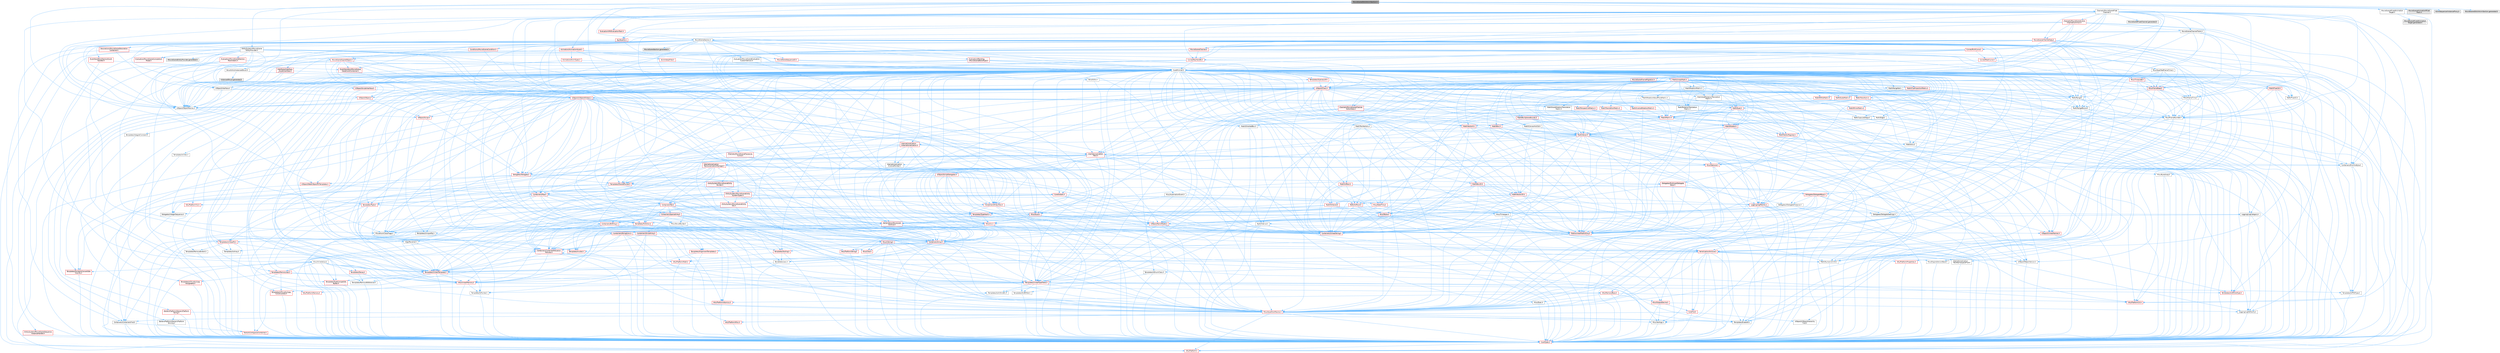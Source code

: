 digraph "MovieSceneStitchAnimSection.h"
{
 // INTERACTIVE_SVG=YES
 // LATEX_PDF_SIZE
  bgcolor="transparent";
  edge [fontname=Helvetica,fontsize=10,labelfontname=Helvetica,labelfontsize=10];
  node [fontname=Helvetica,fontsize=10,shape=box,height=0.2,width=0.4];
  Node1 [id="Node000001",label="MovieSceneStitchAnimSection.h",height=0.2,width=0.4,color="gray40", fillcolor="grey60", style="filled", fontcolor="black",tooltip=" "];
  Node1 -> Node2 [id="edge1_Node000001_Node000002",color="steelblue1",style="solid",tooltip=" "];
  Node2 [id="Node000002",label="CoreMinimal.h",height=0.2,width=0.4,color="grey40", fillcolor="white", style="filled",URL="$d7/d67/CoreMinimal_8h.html",tooltip=" "];
  Node2 -> Node3 [id="edge2_Node000002_Node000003",color="steelblue1",style="solid",tooltip=" "];
  Node3 [id="Node000003",label="CoreTypes.h",height=0.2,width=0.4,color="red", fillcolor="#FFF0F0", style="filled",URL="$dc/dec/CoreTypes_8h.html",tooltip=" "];
  Node3 -> Node4 [id="edge3_Node000003_Node000004",color="steelblue1",style="solid",tooltip=" "];
  Node4 [id="Node000004",label="HAL/Platform.h",height=0.2,width=0.4,color="red", fillcolor="#FFF0F0", style="filled",URL="$d9/dd0/Platform_8h.html",tooltip=" "];
  Node2 -> Node17 [id="edge4_Node000002_Node000017",color="steelblue1",style="solid",tooltip=" "];
  Node17 [id="Node000017",label="CoreFwd.h",height=0.2,width=0.4,color="red", fillcolor="#FFF0F0", style="filled",URL="$d1/d1e/CoreFwd_8h.html",tooltip=" "];
  Node17 -> Node3 [id="edge5_Node000017_Node000003",color="steelblue1",style="solid",tooltip=" "];
  Node17 -> Node18 [id="edge6_Node000017_Node000018",color="steelblue1",style="solid",tooltip=" "];
  Node18 [id="Node000018",label="Containers/ContainersFwd.h",height=0.2,width=0.4,color="grey40", fillcolor="white", style="filled",URL="$d4/d0a/ContainersFwd_8h.html",tooltip=" "];
  Node18 -> Node4 [id="edge7_Node000018_Node000004",color="steelblue1",style="solid",tooltip=" "];
  Node18 -> Node3 [id="edge8_Node000018_Node000003",color="steelblue1",style="solid",tooltip=" "];
  Node18 -> Node19 [id="edge9_Node000018_Node000019",color="steelblue1",style="solid",tooltip=" "];
  Node19 [id="Node000019",label="Traits/IsContiguousContainer.h",height=0.2,width=0.4,color="red", fillcolor="#FFF0F0", style="filled",URL="$d5/d3c/IsContiguousContainer_8h.html",tooltip=" "];
  Node19 -> Node3 [id="edge10_Node000019_Node000003",color="steelblue1",style="solid",tooltip=" "];
  Node17 -> Node23 [id="edge11_Node000017_Node000023",color="steelblue1",style="solid",tooltip=" "];
  Node23 [id="Node000023",label="UObject/UObjectHierarchy\lFwd.h",height=0.2,width=0.4,color="grey40", fillcolor="white", style="filled",URL="$d3/d13/UObjectHierarchyFwd_8h.html",tooltip=" "];
  Node2 -> Node23 [id="edge12_Node000002_Node000023",color="steelblue1",style="solid",tooltip=" "];
  Node2 -> Node18 [id="edge13_Node000002_Node000018",color="steelblue1",style="solid",tooltip=" "];
  Node2 -> Node24 [id="edge14_Node000002_Node000024",color="steelblue1",style="solid",tooltip=" "];
  Node24 [id="Node000024",label="Misc/VarArgs.h",height=0.2,width=0.4,color="grey40", fillcolor="white", style="filled",URL="$d5/d6f/VarArgs_8h.html",tooltip=" "];
  Node24 -> Node3 [id="edge15_Node000024_Node000003",color="steelblue1",style="solid",tooltip=" "];
  Node2 -> Node25 [id="edge16_Node000002_Node000025",color="steelblue1",style="solid",tooltip=" "];
  Node25 [id="Node000025",label="Logging/LogVerbosity.h",height=0.2,width=0.4,color="grey40", fillcolor="white", style="filled",URL="$d2/d8f/LogVerbosity_8h.html",tooltip=" "];
  Node25 -> Node3 [id="edge17_Node000025_Node000003",color="steelblue1",style="solid",tooltip=" "];
  Node2 -> Node26 [id="edge18_Node000002_Node000026",color="steelblue1",style="solid",tooltip=" "];
  Node26 [id="Node000026",label="Misc/OutputDevice.h",height=0.2,width=0.4,color="red", fillcolor="#FFF0F0", style="filled",URL="$d7/d32/OutputDevice_8h.html",tooltip=" "];
  Node26 -> Node17 [id="edge19_Node000026_Node000017",color="steelblue1",style="solid",tooltip=" "];
  Node26 -> Node3 [id="edge20_Node000026_Node000003",color="steelblue1",style="solid",tooltip=" "];
  Node26 -> Node25 [id="edge21_Node000026_Node000025",color="steelblue1",style="solid",tooltip=" "];
  Node26 -> Node24 [id="edge22_Node000026_Node000024",color="steelblue1",style="solid",tooltip=" "];
  Node2 -> Node32 [id="edge23_Node000002_Node000032",color="steelblue1",style="solid",tooltip=" "];
  Node32 [id="Node000032",label="HAL/PlatformCrt.h",height=0.2,width=0.4,color="red", fillcolor="#FFF0F0", style="filled",URL="$d8/d75/PlatformCrt_8h.html",tooltip=" "];
  Node2 -> Node42 [id="edge24_Node000002_Node000042",color="steelblue1",style="solid",tooltip=" "];
  Node42 [id="Node000042",label="HAL/PlatformMisc.h",height=0.2,width=0.4,color="red", fillcolor="#FFF0F0", style="filled",URL="$d0/df5/PlatformMisc_8h.html",tooltip=" "];
  Node42 -> Node3 [id="edge25_Node000042_Node000003",color="steelblue1",style="solid",tooltip=" "];
  Node2 -> Node61 [id="edge26_Node000002_Node000061",color="steelblue1",style="solid",tooltip=" "];
  Node61 [id="Node000061",label="Misc/AssertionMacros.h",height=0.2,width=0.4,color="red", fillcolor="#FFF0F0", style="filled",URL="$d0/dfa/AssertionMacros_8h.html",tooltip=" "];
  Node61 -> Node3 [id="edge27_Node000061_Node000003",color="steelblue1",style="solid",tooltip=" "];
  Node61 -> Node4 [id="edge28_Node000061_Node000004",color="steelblue1",style="solid",tooltip=" "];
  Node61 -> Node42 [id="edge29_Node000061_Node000042",color="steelblue1",style="solid",tooltip=" "];
  Node61 -> Node62 [id="edge30_Node000061_Node000062",color="steelblue1",style="solid",tooltip=" "];
  Node62 [id="Node000062",label="Templates/EnableIf.h",height=0.2,width=0.4,color="grey40", fillcolor="white", style="filled",URL="$d7/d60/EnableIf_8h.html",tooltip=" "];
  Node62 -> Node3 [id="edge31_Node000062_Node000003",color="steelblue1",style="solid",tooltip=" "];
  Node61 -> Node24 [id="edge32_Node000061_Node000024",color="steelblue1",style="solid",tooltip=" "];
  Node2 -> Node70 [id="edge33_Node000002_Node000070",color="steelblue1",style="solid",tooltip=" "];
  Node70 [id="Node000070",label="Templates/IsPointer.h",height=0.2,width=0.4,color="grey40", fillcolor="white", style="filled",URL="$d7/d05/IsPointer_8h.html",tooltip=" "];
  Node70 -> Node3 [id="edge34_Node000070_Node000003",color="steelblue1",style="solid",tooltip=" "];
  Node2 -> Node71 [id="edge35_Node000002_Node000071",color="steelblue1",style="solid",tooltip=" "];
  Node71 [id="Node000071",label="HAL/PlatformMemory.h",height=0.2,width=0.4,color="red", fillcolor="#FFF0F0", style="filled",URL="$de/d68/PlatformMemory_8h.html",tooltip=" "];
  Node71 -> Node3 [id="edge36_Node000071_Node000003",color="steelblue1",style="solid",tooltip=" "];
  Node2 -> Node54 [id="edge37_Node000002_Node000054",color="steelblue1",style="solid",tooltip=" "];
  Node54 [id="Node000054",label="HAL/PlatformAtomics.h",height=0.2,width=0.4,color="red", fillcolor="#FFF0F0", style="filled",URL="$d3/d36/PlatformAtomics_8h.html",tooltip=" "];
  Node54 -> Node3 [id="edge38_Node000054_Node000003",color="steelblue1",style="solid",tooltip=" "];
  Node2 -> Node76 [id="edge39_Node000002_Node000076",color="steelblue1",style="solid",tooltip=" "];
  Node76 [id="Node000076",label="Misc/Exec.h",height=0.2,width=0.4,color="grey40", fillcolor="white", style="filled",URL="$de/ddb/Exec_8h.html",tooltip=" "];
  Node76 -> Node3 [id="edge40_Node000076_Node000003",color="steelblue1",style="solid",tooltip=" "];
  Node76 -> Node61 [id="edge41_Node000076_Node000061",color="steelblue1",style="solid",tooltip=" "];
  Node2 -> Node77 [id="edge42_Node000002_Node000077",color="steelblue1",style="solid",tooltip=" "];
  Node77 [id="Node000077",label="HAL/MemoryBase.h",height=0.2,width=0.4,color="red", fillcolor="#FFF0F0", style="filled",URL="$d6/d9f/MemoryBase_8h.html",tooltip=" "];
  Node77 -> Node3 [id="edge43_Node000077_Node000003",color="steelblue1",style="solid",tooltip=" "];
  Node77 -> Node54 [id="edge44_Node000077_Node000054",color="steelblue1",style="solid",tooltip=" "];
  Node77 -> Node32 [id="edge45_Node000077_Node000032",color="steelblue1",style="solid",tooltip=" "];
  Node77 -> Node76 [id="edge46_Node000077_Node000076",color="steelblue1",style="solid",tooltip=" "];
  Node77 -> Node26 [id="edge47_Node000077_Node000026",color="steelblue1",style="solid",tooltip=" "];
  Node2 -> Node87 [id="edge48_Node000002_Node000087",color="steelblue1",style="solid",tooltip=" "];
  Node87 [id="Node000087",label="HAL/UnrealMemory.h",height=0.2,width=0.4,color="red", fillcolor="#FFF0F0", style="filled",URL="$d9/d96/UnrealMemory_8h.html",tooltip=" "];
  Node87 -> Node3 [id="edge49_Node000087_Node000003",color="steelblue1",style="solid",tooltip=" "];
  Node87 -> Node77 [id="edge50_Node000087_Node000077",color="steelblue1",style="solid",tooltip=" "];
  Node87 -> Node71 [id="edge51_Node000087_Node000071",color="steelblue1",style="solid",tooltip=" "];
  Node87 -> Node70 [id="edge52_Node000087_Node000070",color="steelblue1",style="solid",tooltip=" "];
  Node2 -> Node89 [id="edge53_Node000002_Node000089",color="steelblue1",style="solid",tooltip=" "];
  Node89 [id="Node000089",label="Templates/IsArithmetic.h",height=0.2,width=0.4,color="grey40", fillcolor="white", style="filled",URL="$d2/d5d/IsArithmetic_8h.html",tooltip=" "];
  Node89 -> Node3 [id="edge54_Node000089_Node000003",color="steelblue1",style="solid",tooltip=" "];
  Node2 -> Node83 [id="edge55_Node000002_Node000083",color="steelblue1",style="solid",tooltip=" "];
  Node83 [id="Node000083",label="Templates/AndOrNot.h",height=0.2,width=0.4,color="grey40", fillcolor="white", style="filled",URL="$db/d0a/AndOrNot_8h.html",tooltip=" "];
  Node83 -> Node3 [id="edge56_Node000083_Node000003",color="steelblue1",style="solid",tooltip=" "];
  Node2 -> Node90 [id="edge57_Node000002_Node000090",color="steelblue1",style="solid",tooltip=" "];
  Node90 [id="Node000090",label="Templates/IsPODType.h",height=0.2,width=0.4,color="grey40", fillcolor="white", style="filled",URL="$d7/db1/IsPODType_8h.html",tooltip=" "];
  Node90 -> Node3 [id="edge58_Node000090_Node000003",color="steelblue1",style="solid",tooltip=" "];
  Node2 -> Node91 [id="edge59_Node000002_Node000091",color="steelblue1",style="solid",tooltip=" "];
  Node91 [id="Node000091",label="Templates/IsUECoreType.h",height=0.2,width=0.4,color="red", fillcolor="#FFF0F0", style="filled",URL="$d1/db8/IsUECoreType_8h.html",tooltip=" "];
  Node91 -> Node3 [id="edge60_Node000091_Node000003",color="steelblue1",style="solid",tooltip=" "];
  Node2 -> Node84 [id="edge61_Node000002_Node000084",color="steelblue1",style="solid",tooltip=" "];
  Node84 [id="Node000084",label="Templates/IsTriviallyCopy\lConstructible.h",height=0.2,width=0.4,color="red", fillcolor="#FFF0F0", style="filled",URL="$d3/d78/IsTriviallyCopyConstructible_8h.html",tooltip=" "];
  Node84 -> Node3 [id="edge62_Node000084_Node000003",color="steelblue1",style="solid",tooltip=" "];
  Node2 -> Node92 [id="edge63_Node000002_Node000092",color="steelblue1",style="solid",tooltip=" "];
  Node92 [id="Node000092",label="Templates/UnrealTypeTraits.h",height=0.2,width=0.4,color="red", fillcolor="#FFF0F0", style="filled",URL="$d2/d2d/UnrealTypeTraits_8h.html",tooltip=" "];
  Node92 -> Node3 [id="edge64_Node000092_Node000003",color="steelblue1",style="solid",tooltip=" "];
  Node92 -> Node70 [id="edge65_Node000092_Node000070",color="steelblue1",style="solid",tooltip=" "];
  Node92 -> Node61 [id="edge66_Node000092_Node000061",color="steelblue1",style="solid",tooltip=" "];
  Node92 -> Node83 [id="edge67_Node000092_Node000083",color="steelblue1",style="solid",tooltip=" "];
  Node92 -> Node62 [id="edge68_Node000092_Node000062",color="steelblue1",style="solid",tooltip=" "];
  Node92 -> Node89 [id="edge69_Node000092_Node000089",color="steelblue1",style="solid",tooltip=" "];
  Node92 -> Node90 [id="edge70_Node000092_Node000090",color="steelblue1",style="solid",tooltip=" "];
  Node92 -> Node91 [id="edge71_Node000092_Node000091",color="steelblue1",style="solid",tooltip=" "];
  Node92 -> Node84 [id="edge72_Node000092_Node000084",color="steelblue1",style="solid",tooltip=" "];
  Node2 -> Node62 [id="edge73_Node000002_Node000062",color="steelblue1",style="solid",tooltip=" "];
  Node2 -> Node94 [id="edge74_Node000002_Node000094",color="steelblue1",style="solid",tooltip=" "];
  Node94 [id="Node000094",label="Templates/RemoveReference.h",height=0.2,width=0.4,color="grey40", fillcolor="white", style="filled",URL="$da/dbe/RemoveReference_8h.html",tooltip=" "];
  Node94 -> Node3 [id="edge75_Node000094_Node000003",color="steelblue1",style="solid",tooltip=" "];
  Node2 -> Node95 [id="edge76_Node000002_Node000095",color="steelblue1",style="solid",tooltip=" "];
  Node95 [id="Node000095",label="Templates/IntegralConstant.h",height=0.2,width=0.4,color="grey40", fillcolor="white", style="filled",URL="$db/d1b/IntegralConstant_8h.html",tooltip=" "];
  Node95 -> Node3 [id="edge77_Node000095_Node000003",color="steelblue1",style="solid",tooltip=" "];
  Node2 -> Node96 [id="edge78_Node000002_Node000096",color="steelblue1",style="solid",tooltip=" "];
  Node96 [id="Node000096",label="Templates/IsClass.h",height=0.2,width=0.4,color="grey40", fillcolor="white", style="filled",URL="$db/dcb/IsClass_8h.html",tooltip=" "];
  Node96 -> Node3 [id="edge79_Node000096_Node000003",color="steelblue1",style="solid",tooltip=" "];
  Node2 -> Node97 [id="edge80_Node000002_Node000097",color="steelblue1",style="solid",tooltip=" "];
  Node97 [id="Node000097",label="Templates/TypeCompatible\lBytes.h",height=0.2,width=0.4,color="red", fillcolor="#FFF0F0", style="filled",URL="$df/d0a/TypeCompatibleBytes_8h.html",tooltip=" "];
  Node97 -> Node3 [id="edge81_Node000097_Node000003",color="steelblue1",style="solid",tooltip=" "];
  Node2 -> Node19 [id="edge82_Node000002_Node000019",color="steelblue1",style="solid",tooltip=" "];
  Node2 -> Node98 [id="edge83_Node000002_Node000098",color="steelblue1",style="solid",tooltip=" "];
  Node98 [id="Node000098",label="Templates/UnrealTemplate.h",height=0.2,width=0.4,color="red", fillcolor="#FFF0F0", style="filled",URL="$d4/d24/UnrealTemplate_8h.html",tooltip=" "];
  Node98 -> Node3 [id="edge84_Node000098_Node000003",color="steelblue1",style="solid",tooltip=" "];
  Node98 -> Node70 [id="edge85_Node000098_Node000070",color="steelblue1",style="solid",tooltip=" "];
  Node98 -> Node87 [id="edge86_Node000098_Node000087",color="steelblue1",style="solid",tooltip=" "];
  Node98 -> Node92 [id="edge87_Node000098_Node000092",color="steelblue1",style="solid",tooltip=" "];
  Node98 -> Node94 [id="edge88_Node000098_Node000094",color="steelblue1",style="solid",tooltip=" "];
  Node98 -> Node97 [id="edge89_Node000098_Node000097",color="steelblue1",style="solid",tooltip=" "];
  Node98 -> Node19 [id="edge90_Node000098_Node000019",color="steelblue1",style="solid",tooltip=" "];
  Node2 -> Node47 [id="edge91_Node000002_Node000047",color="steelblue1",style="solid",tooltip=" "];
  Node47 [id="Node000047",label="Math/NumericLimits.h",height=0.2,width=0.4,color="grey40", fillcolor="white", style="filled",URL="$df/d1b/NumericLimits_8h.html",tooltip=" "];
  Node47 -> Node3 [id="edge92_Node000047_Node000003",color="steelblue1",style="solid",tooltip=" "];
  Node2 -> Node102 [id="edge93_Node000002_Node000102",color="steelblue1",style="solid",tooltip=" "];
  Node102 [id="Node000102",label="HAL/PlatformMath.h",height=0.2,width=0.4,color="red", fillcolor="#FFF0F0", style="filled",URL="$dc/d53/PlatformMath_8h.html",tooltip=" "];
  Node102 -> Node3 [id="edge94_Node000102_Node000003",color="steelblue1",style="solid",tooltip=" "];
  Node2 -> Node85 [id="edge95_Node000002_Node000085",color="steelblue1",style="solid",tooltip=" "];
  Node85 [id="Node000085",label="Templates/IsTriviallyCopy\lAssignable.h",height=0.2,width=0.4,color="red", fillcolor="#FFF0F0", style="filled",URL="$d2/df2/IsTriviallyCopyAssignable_8h.html",tooltip=" "];
  Node85 -> Node3 [id="edge96_Node000085_Node000003",color="steelblue1",style="solid",tooltip=" "];
  Node2 -> Node110 [id="edge97_Node000002_Node000110",color="steelblue1",style="solid",tooltip=" "];
  Node110 [id="Node000110",label="Templates/MemoryOps.h",height=0.2,width=0.4,color="red", fillcolor="#FFF0F0", style="filled",URL="$db/dea/MemoryOps_8h.html",tooltip=" "];
  Node110 -> Node3 [id="edge98_Node000110_Node000003",color="steelblue1",style="solid",tooltip=" "];
  Node110 -> Node87 [id="edge99_Node000110_Node000087",color="steelblue1",style="solid",tooltip=" "];
  Node110 -> Node85 [id="edge100_Node000110_Node000085",color="steelblue1",style="solid",tooltip=" "];
  Node110 -> Node84 [id="edge101_Node000110_Node000084",color="steelblue1",style="solid",tooltip=" "];
  Node110 -> Node92 [id="edge102_Node000110_Node000092",color="steelblue1",style="solid",tooltip=" "];
  Node2 -> Node111 [id="edge103_Node000002_Node000111",color="steelblue1",style="solid",tooltip=" "];
  Node111 [id="Node000111",label="Containers/ContainerAllocation\lPolicies.h",height=0.2,width=0.4,color="red", fillcolor="#FFF0F0", style="filled",URL="$d7/dff/ContainerAllocationPolicies_8h.html",tooltip=" "];
  Node111 -> Node3 [id="edge104_Node000111_Node000003",color="steelblue1",style="solid",tooltip=" "];
  Node111 -> Node111 [id="edge105_Node000111_Node000111",color="steelblue1",style="solid",tooltip=" "];
  Node111 -> Node102 [id="edge106_Node000111_Node000102",color="steelblue1",style="solid",tooltip=" "];
  Node111 -> Node87 [id="edge107_Node000111_Node000087",color="steelblue1",style="solid",tooltip=" "];
  Node111 -> Node47 [id="edge108_Node000111_Node000047",color="steelblue1",style="solid",tooltip=" "];
  Node111 -> Node61 [id="edge109_Node000111_Node000061",color="steelblue1",style="solid",tooltip=" "];
  Node111 -> Node110 [id="edge110_Node000111_Node000110",color="steelblue1",style="solid",tooltip=" "];
  Node111 -> Node97 [id="edge111_Node000111_Node000097",color="steelblue1",style="solid",tooltip=" "];
  Node2 -> Node114 [id="edge112_Node000002_Node000114",color="steelblue1",style="solid",tooltip=" "];
  Node114 [id="Node000114",label="Templates/IsEnumClass.h",height=0.2,width=0.4,color="grey40", fillcolor="white", style="filled",URL="$d7/d15/IsEnumClass_8h.html",tooltip=" "];
  Node114 -> Node3 [id="edge113_Node000114_Node000003",color="steelblue1",style="solid",tooltip=" "];
  Node114 -> Node83 [id="edge114_Node000114_Node000083",color="steelblue1",style="solid",tooltip=" "];
  Node2 -> Node115 [id="edge115_Node000002_Node000115",color="steelblue1",style="solid",tooltip=" "];
  Node115 [id="Node000115",label="HAL/PlatformProperties.h",height=0.2,width=0.4,color="red", fillcolor="#FFF0F0", style="filled",URL="$d9/db0/PlatformProperties_8h.html",tooltip=" "];
  Node115 -> Node3 [id="edge116_Node000115_Node000003",color="steelblue1",style="solid",tooltip=" "];
  Node2 -> Node118 [id="edge117_Node000002_Node000118",color="steelblue1",style="solid",tooltip=" "];
  Node118 [id="Node000118",label="Misc/EngineVersionBase.h",height=0.2,width=0.4,color="grey40", fillcolor="white", style="filled",URL="$d5/d2b/EngineVersionBase_8h.html",tooltip=" "];
  Node118 -> Node3 [id="edge118_Node000118_Node000003",color="steelblue1",style="solid",tooltip=" "];
  Node2 -> Node119 [id="edge119_Node000002_Node000119",color="steelblue1",style="solid",tooltip=" "];
  Node119 [id="Node000119",label="Internationalization\l/TextNamespaceFwd.h",height=0.2,width=0.4,color="grey40", fillcolor="white", style="filled",URL="$d8/d97/TextNamespaceFwd_8h.html",tooltip=" "];
  Node119 -> Node3 [id="edge120_Node000119_Node000003",color="steelblue1",style="solid",tooltip=" "];
  Node2 -> Node120 [id="edge121_Node000002_Node000120",color="steelblue1",style="solid",tooltip=" "];
  Node120 [id="Node000120",label="Serialization/Archive.h",height=0.2,width=0.4,color="red", fillcolor="#FFF0F0", style="filled",URL="$d7/d3b/Archive_8h.html",tooltip=" "];
  Node120 -> Node17 [id="edge122_Node000120_Node000017",color="steelblue1",style="solid",tooltip=" "];
  Node120 -> Node3 [id="edge123_Node000120_Node000003",color="steelblue1",style="solid",tooltip=" "];
  Node120 -> Node115 [id="edge124_Node000120_Node000115",color="steelblue1",style="solid",tooltip=" "];
  Node120 -> Node119 [id="edge125_Node000120_Node000119",color="steelblue1",style="solid",tooltip=" "];
  Node120 -> Node61 [id="edge126_Node000120_Node000061",color="steelblue1",style="solid",tooltip=" "];
  Node120 -> Node118 [id="edge127_Node000120_Node000118",color="steelblue1",style="solid",tooltip=" "];
  Node120 -> Node24 [id="edge128_Node000120_Node000024",color="steelblue1",style="solid",tooltip=" "];
  Node120 -> Node62 [id="edge129_Node000120_Node000062",color="steelblue1",style="solid",tooltip=" "];
  Node120 -> Node114 [id="edge130_Node000120_Node000114",color="steelblue1",style="solid",tooltip=" "];
  Node120 -> Node98 [id="edge131_Node000120_Node000098",color="steelblue1",style="solid",tooltip=" "];
  Node120 -> Node123 [id="edge132_Node000120_Node000123",color="steelblue1",style="solid",tooltip=" "];
  Node123 [id="Node000123",label="UObject/ObjectVersion.h",height=0.2,width=0.4,color="grey40", fillcolor="white", style="filled",URL="$da/d63/ObjectVersion_8h.html",tooltip=" "];
  Node123 -> Node3 [id="edge133_Node000123_Node000003",color="steelblue1",style="solid",tooltip=" "];
  Node2 -> Node124 [id="edge134_Node000002_Node000124",color="steelblue1",style="solid",tooltip=" "];
  Node124 [id="Node000124",label="Templates/Less.h",height=0.2,width=0.4,color="grey40", fillcolor="white", style="filled",URL="$de/dc8/Less_8h.html",tooltip=" "];
  Node124 -> Node3 [id="edge135_Node000124_Node000003",color="steelblue1",style="solid",tooltip=" "];
  Node124 -> Node98 [id="edge136_Node000124_Node000098",color="steelblue1",style="solid",tooltip=" "];
  Node2 -> Node125 [id="edge137_Node000002_Node000125",color="steelblue1",style="solid",tooltip=" "];
  Node125 [id="Node000125",label="Templates/Sorting.h",height=0.2,width=0.4,color="red", fillcolor="#FFF0F0", style="filled",URL="$d3/d9e/Sorting_8h.html",tooltip=" "];
  Node125 -> Node3 [id="edge138_Node000125_Node000003",color="steelblue1",style="solid",tooltip=" "];
  Node125 -> Node102 [id="edge139_Node000125_Node000102",color="steelblue1",style="solid",tooltip=" "];
  Node125 -> Node124 [id="edge140_Node000125_Node000124",color="steelblue1",style="solid",tooltip=" "];
  Node2 -> Node136 [id="edge141_Node000002_Node000136",color="steelblue1",style="solid",tooltip=" "];
  Node136 [id="Node000136",label="Misc/Char.h",height=0.2,width=0.4,color="red", fillcolor="#FFF0F0", style="filled",URL="$d0/d58/Char_8h.html",tooltip=" "];
  Node136 -> Node3 [id="edge142_Node000136_Node000003",color="steelblue1",style="solid",tooltip=" "];
  Node2 -> Node139 [id="edge143_Node000002_Node000139",color="steelblue1",style="solid",tooltip=" "];
  Node139 [id="Node000139",label="GenericPlatform/GenericPlatform\lStricmp.h",height=0.2,width=0.4,color="grey40", fillcolor="white", style="filled",URL="$d2/d86/GenericPlatformStricmp_8h.html",tooltip=" "];
  Node139 -> Node3 [id="edge144_Node000139_Node000003",color="steelblue1",style="solid",tooltip=" "];
  Node2 -> Node140 [id="edge145_Node000002_Node000140",color="steelblue1",style="solid",tooltip=" "];
  Node140 [id="Node000140",label="GenericPlatform/GenericPlatform\lString.h",height=0.2,width=0.4,color="red", fillcolor="#FFF0F0", style="filled",URL="$dd/d20/GenericPlatformString_8h.html",tooltip=" "];
  Node140 -> Node3 [id="edge146_Node000140_Node000003",color="steelblue1",style="solid",tooltip=" "];
  Node140 -> Node139 [id="edge147_Node000140_Node000139",color="steelblue1",style="solid",tooltip=" "];
  Node140 -> Node62 [id="edge148_Node000140_Node000062",color="steelblue1",style="solid",tooltip=" "];
  Node2 -> Node73 [id="edge149_Node000002_Node000073",color="steelblue1",style="solid",tooltip=" "];
  Node73 [id="Node000073",label="HAL/PlatformString.h",height=0.2,width=0.4,color="red", fillcolor="#FFF0F0", style="filled",URL="$db/db5/PlatformString_8h.html",tooltip=" "];
  Node73 -> Node3 [id="edge150_Node000073_Node000003",color="steelblue1",style="solid",tooltip=" "];
  Node2 -> Node143 [id="edge151_Node000002_Node000143",color="steelblue1",style="solid",tooltip=" "];
  Node143 [id="Node000143",label="Misc/CString.h",height=0.2,width=0.4,color="red", fillcolor="#FFF0F0", style="filled",URL="$d2/d49/CString_8h.html",tooltip=" "];
  Node143 -> Node3 [id="edge152_Node000143_Node000003",color="steelblue1",style="solid",tooltip=" "];
  Node143 -> Node32 [id="edge153_Node000143_Node000032",color="steelblue1",style="solid",tooltip=" "];
  Node143 -> Node73 [id="edge154_Node000143_Node000073",color="steelblue1",style="solid",tooltip=" "];
  Node143 -> Node61 [id="edge155_Node000143_Node000061",color="steelblue1",style="solid",tooltip=" "];
  Node143 -> Node136 [id="edge156_Node000143_Node000136",color="steelblue1",style="solid",tooltip=" "];
  Node143 -> Node24 [id="edge157_Node000143_Node000024",color="steelblue1",style="solid",tooltip=" "];
  Node2 -> Node144 [id="edge158_Node000002_Node000144",color="steelblue1",style="solid",tooltip=" "];
  Node144 [id="Node000144",label="Misc/Crc.h",height=0.2,width=0.4,color="red", fillcolor="#FFF0F0", style="filled",URL="$d4/dd2/Crc_8h.html",tooltip=" "];
  Node144 -> Node3 [id="edge159_Node000144_Node000003",color="steelblue1",style="solid",tooltip=" "];
  Node144 -> Node73 [id="edge160_Node000144_Node000073",color="steelblue1",style="solid",tooltip=" "];
  Node144 -> Node61 [id="edge161_Node000144_Node000061",color="steelblue1",style="solid",tooltip=" "];
  Node144 -> Node143 [id="edge162_Node000144_Node000143",color="steelblue1",style="solid",tooltip=" "];
  Node144 -> Node136 [id="edge163_Node000144_Node000136",color="steelblue1",style="solid",tooltip=" "];
  Node144 -> Node92 [id="edge164_Node000144_Node000092",color="steelblue1",style="solid",tooltip=" "];
  Node2 -> Node135 [id="edge165_Node000002_Node000135",color="steelblue1",style="solid",tooltip=" "];
  Node135 [id="Node000135",label="Math/UnrealMathUtility.h",height=0.2,width=0.4,color="red", fillcolor="#FFF0F0", style="filled",URL="$db/db8/UnrealMathUtility_8h.html",tooltip=" "];
  Node135 -> Node3 [id="edge166_Node000135_Node000003",color="steelblue1",style="solid",tooltip=" "];
  Node135 -> Node61 [id="edge167_Node000135_Node000061",color="steelblue1",style="solid",tooltip=" "];
  Node135 -> Node102 [id="edge168_Node000135_Node000102",color="steelblue1",style="solid",tooltip=" "];
  Node2 -> Node145 [id="edge169_Node000002_Node000145",color="steelblue1",style="solid",tooltip=" "];
  Node145 [id="Node000145",label="Containers/UnrealString.h",height=0.2,width=0.4,color="red", fillcolor="#FFF0F0", style="filled",URL="$d5/dba/UnrealString_8h.html",tooltip=" "];
  Node2 -> Node149 [id="edge170_Node000002_Node000149",color="steelblue1",style="solid",tooltip=" "];
  Node149 [id="Node000149",label="Containers/Array.h",height=0.2,width=0.4,color="red", fillcolor="#FFF0F0", style="filled",URL="$df/dd0/Array_8h.html",tooltip=" "];
  Node149 -> Node3 [id="edge171_Node000149_Node000003",color="steelblue1",style="solid",tooltip=" "];
  Node149 -> Node61 [id="edge172_Node000149_Node000061",color="steelblue1",style="solid",tooltip=" "];
  Node149 -> Node87 [id="edge173_Node000149_Node000087",color="steelblue1",style="solid",tooltip=" "];
  Node149 -> Node92 [id="edge174_Node000149_Node000092",color="steelblue1",style="solid",tooltip=" "];
  Node149 -> Node98 [id="edge175_Node000149_Node000098",color="steelblue1",style="solid",tooltip=" "];
  Node149 -> Node111 [id="edge176_Node000149_Node000111",color="steelblue1",style="solid",tooltip=" "];
  Node149 -> Node120 [id="edge177_Node000149_Node000120",color="steelblue1",style="solid",tooltip=" "];
  Node149 -> Node128 [id="edge178_Node000149_Node000128",color="steelblue1",style="solid",tooltip=" "];
  Node128 [id="Node000128",label="Templates/Invoke.h",height=0.2,width=0.4,color="red", fillcolor="#FFF0F0", style="filled",URL="$d7/deb/Invoke_8h.html",tooltip=" "];
  Node128 -> Node3 [id="edge179_Node000128_Node000003",color="steelblue1",style="solid",tooltip=" "];
  Node128 -> Node98 [id="edge180_Node000128_Node000098",color="steelblue1",style="solid",tooltip=" "];
  Node149 -> Node124 [id="edge181_Node000149_Node000124",color="steelblue1",style="solid",tooltip=" "];
  Node149 -> Node125 [id="edge182_Node000149_Node000125",color="steelblue1",style="solid",tooltip=" "];
  Node149 -> Node172 [id="edge183_Node000149_Node000172",color="steelblue1",style="solid",tooltip=" "];
  Node172 [id="Node000172",label="Templates/AlignmentTemplates.h",height=0.2,width=0.4,color="red", fillcolor="#FFF0F0", style="filled",URL="$dd/d32/AlignmentTemplates_8h.html",tooltip=" "];
  Node172 -> Node3 [id="edge184_Node000172_Node000003",color="steelblue1",style="solid",tooltip=" "];
  Node172 -> Node70 [id="edge185_Node000172_Node000070",color="steelblue1",style="solid",tooltip=" "];
  Node2 -> Node173 [id="edge186_Node000002_Node000173",color="steelblue1",style="solid",tooltip=" "];
  Node173 [id="Node000173",label="Misc/FrameNumber.h",height=0.2,width=0.4,color="grey40", fillcolor="white", style="filled",URL="$dd/dbd/FrameNumber_8h.html",tooltip=" "];
  Node173 -> Node3 [id="edge187_Node000173_Node000003",color="steelblue1",style="solid",tooltip=" "];
  Node173 -> Node47 [id="edge188_Node000173_Node000047",color="steelblue1",style="solid",tooltip=" "];
  Node173 -> Node135 [id="edge189_Node000173_Node000135",color="steelblue1",style="solid",tooltip=" "];
  Node173 -> Node62 [id="edge190_Node000173_Node000062",color="steelblue1",style="solid",tooltip=" "];
  Node173 -> Node92 [id="edge191_Node000173_Node000092",color="steelblue1",style="solid",tooltip=" "];
  Node2 -> Node174 [id="edge192_Node000002_Node000174",color="steelblue1",style="solid",tooltip=" "];
  Node174 [id="Node000174",label="Misc/Timespan.h",height=0.2,width=0.4,color="grey40", fillcolor="white", style="filled",URL="$da/dd9/Timespan_8h.html",tooltip=" "];
  Node174 -> Node3 [id="edge193_Node000174_Node000003",color="steelblue1",style="solid",tooltip=" "];
  Node174 -> Node175 [id="edge194_Node000174_Node000175",color="steelblue1",style="solid",tooltip=" "];
  Node175 [id="Node000175",label="Math/Interval.h",height=0.2,width=0.4,color="grey40", fillcolor="white", style="filled",URL="$d1/d55/Interval_8h.html",tooltip=" "];
  Node175 -> Node3 [id="edge195_Node000175_Node000003",color="steelblue1",style="solid",tooltip=" "];
  Node175 -> Node89 [id="edge196_Node000175_Node000089",color="steelblue1",style="solid",tooltip=" "];
  Node175 -> Node92 [id="edge197_Node000175_Node000092",color="steelblue1",style="solid",tooltip=" "];
  Node175 -> Node47 [id="edge198_Node000175_Node000047",color="steelblue1",style="solid",tooltip=" "];
  Node175 -> Node135 [id="edge199_Node000175_Node000135",color="steelblue1",style="solid",tooltip=" "];
  Node174 -> Node135 [id="edge200_Node000174_Node000135",color="steelblue1",style="solid",tooltip=" "];
  Node174 -> Node61 [id="edge201_Node000174_Node000061",color="steelblue1",style="solid",tooltip=" "];
  Node2 -> Node176 [id="edge202_Node000002_Node000176",color="steelblue1",style="solid",tooltip=" "];
  Node176 [id="Node000176",label="Containers/StringConv.h",height=0.2,width=0.4,color="red", fillcolor="#FFF0F0", style="filled",URL="$d3/ddf/StringConv_8h.html",tooltip=" "];
  Node176 -> Node3 [id="edge203_Node000176_Node000003",color="steelblue1",style="solid",tooltip=" "];
  Node176 -> Node61 [id="edge204_Node000176_Node000061",color="steelblue1",style="solid",tooltip=" "];
  Node176 -> Node111 [id="edge205_Node000176_Node000111",color="steelblue1",style="solid",tooltip=" "];
  Node176 -> Node149 [id="edge206_Node000176_Node000149",color="steelblue1",style="solid",tooltip=" "];
  Node176 -> Node143 [id="edge207_Node000176_Node000143",color="steelblue1",style="solid",tooltip=" "];
  Node176 -> Node177 [id="edge208_Node000176_Node000177",color="steelblue1",style="solid",tooltip=" "];
  Node177 [id="Node000177",label="Templates/IsArray.h",height=0.2,width=0.4,color="grey40", fillcolor="white", style="filled",URL="$d8/d8d/IsArray_8h.html",tooltip=" "];
  Node177 -> Node3 [id="edge209_Node000177_Node000003",color="steelblue1",style="solid",tooltip=" "];
  Node176 -> Node98 [id="edge210_Node000176_Node000098",color="steelblue1",style="solid",tooltip=" "];
  Node176 -> Node92 [id="edge211_Node000176_Node000092",color="steelblue1",style="solid",tooltip=" "];
  Node176 -> Node19 [id="edge212_Node000176_Node000019",color="steelblue1",style="solid",tooltip=" "];
  Node2 -> Node178 [id="edge213_Node000002_Node000178",color="steelblue1",style="solid",tooltip=" "];
  Node178 [id="Node000178",label="UObject/UnrealNames.h",height=0.2,width=0.4,color="red", fillcolor="#FFF0F0", style="filled",URL="$d8/db1/UnrealNames_8h.html",tooltip=" "];
  Node178 -> Node3 [id="edge214_Node000178_Node000003",color="steelblue1",style="solid",tooltip=" "];
  Node2 -> Node180 [id="edge215_Node000002_Node000180",color="steelblue1",style="solid",tooltip=" "];
  Node180 [id="Node000180",label="UObject/NameTypes.h",height=0.2,width=0.4,color="red", fillcolor="#FFF0F0", style="filled",URL="$d6/d35/NameTypes_8h.html",tooltip=" "];
  Node180 -> Node3 [id="edge216_Node000180_Node000003",color="steelblue1",style="solid",tooltip=" "];
  Node180 -> Node61 [id="edge217_Node000180_Node000061",color="steelblue1",style="solid",tooltip=" "];
  Node180 -> Node87 [id="edge218_Node000180_Node000087",color="steelblue1",style="solid",tooltip=" "];
  Node180 -> Node92 [id="edge219_Node000180_Node000092",color="steelblue1",style="solid",tooltip=" "];
  Node180 -> Node98 [id="edge220_Node000180_Node000098",color="steelblue1",style="solid",tooltip=" "];
  Node180 -> Node145 [id="edge221_Node000180_Node000145",color="steelblue1",style="solid",tooltip=" "];
  Node180 -> Node176 [id="edge222_Node000180_Node000176",color="steelblue1",style="solid",tooltip=" "];
  Node180 -> Node178 [id="edge223_Node000180_Node000178",color="steelblue1",style="solid",tooltip=" "];
  Node2 -> Node188 [id="edge224_Node000002_Node000188",color="steelblue1",style="solid",tooltip=" "];
  Node188 [id="Node000188",label="Misc/Parse.h",height=0.2,width=0.4,color="red", fillcolor="#FFF0F0", style="filled",URL="$dc/d71/Parse_8h.html",tooltip=" "];
  Node188 -> Node145 [id="edge225_Node000188_Node000145",color="steelblue1",style="solid",tooltip=" "];
  Node188 -> Node3 [id="edge226_Node000188_Node000003",color="steelblue1",style="solid",tooltip=" "];
  Node188 -> Node32 [id="edge227_Node000188_Node000032",color="steelblue1",style="solid",tooltip=" "];
  Node188 -> Node49 [id="edge228_Node000188_Node000049",color="steelblue1",style="solid",tooltip=" "];
  Node49 [id="Node000049",label="Misc/EnumClassFlags.h",height=0.2,width=0.4,color="grey40", fillcolor="white", style="filled",URL="$d8/de7/EnumClassFlags_8h.html",tooltip=" "];
  Node188 -> Node189 [id="edge229_Node000188_Node000189",color="steelblue1",style="solid",tooltip=" "];
  Node189 [id="Node000189",label="Templates/Function.h",height=0.2,width=0.4,color="red", fillcolor="#FFF0F0", style="filled",URL="$df/df5/Function_8h.html",tooltip=" "];
  Node189 -> Node3 [id="edge230_Node000189_Node000003",color="steelblue1",style="solid",tooltip=" "];
  Node189 -> Node61 [id="edge231_Node000189_Node000061",color="steelblue1",style="solid",tooltip=" "];
  Node189 -> Node87 [id="edge232_Node000189_Node000087",color="steelblue1",style="solid",tooltip=" "];
  Node189 -> Node92 [id="edge233_Node000189_Node000092",color="steelblue1",style="solid",tooltip=" "];
  Node189 -> Node128 [id="edge234_Node000189_Node000128",color="steelblue1",style="solid",tooltip=" "];
  Node189 -> Node98 [id="edge235_Node000189_Node000098",color="steelblue1",style="solid",tooltip=" "];
  Node189 -> Node135 [id="edge236_Node000189_Node000135",color="steelblue1",style="solid",tooltip=" "];
  Node2 -> Node172 [id="edge237_Node000002_Node000172",color="steelblue1",style="solid",tooltip=" "];
  Node2 -> Node191 [id="edge238_Node000002_Node000191",color="steelblue1",style="solid",tooltip=" "];
  Node191 [id="Node000191",label="Misc/StructBuilder.h",height=0.2,width=0.4,color="grey40", fillcolor="white", style="filled",URL="$d9/db3/StructBuilder_8h.html",tooltip=" "];
  Node191 -> Node3 [id="edge239_Node000191_Node000003",color="steelblue1",style="solid",tooltip=" "];
  Node191 -> Node135 [id="edge240_Node000191_Node000135",color="steelblue1",style="solid",tooltip=" "];
  Node191 -> Node172 [id="edge241_Node000191_Node000172",color="steelblue1",style="solid",tooltip=" "];
  Node2 -> Node104 [id="edge242_Node000002_Node000104",color="steelblue1",style="solid",tooltip=" "];
  Node104 [id="Node000104",label="Templates/Decay.h",height=0.2,width=0.4,color="red", fillcolor="#FFF0F0", style="filled",URL="$dd/d0f/Decay_8h.html",tooltip=" "];
  Node104 -> Node3 [id="edge243_Node000104_Node000003",color="steelblue1",style="solid",tooltip=" "];
  Node104 -> Node94 [id="edge244_Node000104_Node000094",color="steelblue1",style="solid",tooltip=" "];
  Node2 -> Node192 [id="edge245_Node000002_Node000192",color="steelblue1",style="solid",tooltip=" "];
  Node192 [id="Node000192",label="Templates/PointerIsConvertible\lFromTo.h",height=0.2,width=0.4,color="red", fillcolor="#FFF0F0", style="filled",URL="$d6/d65/PointerIsConvertibleFromTo_8h.html",tooltip=" "];
  Node192 -> Node3 [id="edge246_Node000192_Node000003",color="steelblue1",style="solid",tooltip=" "];
  Node2 -> Node128 [id="edge247_Node000002_Node000128",color="steelblue1",style="solid",tooltip=" "];
  Node2 -> Node189 [id="edge248_Node000002_Node000189",color="steelblue1",style="solid",tooltip=" "];
  Node2 -> Node161 [id="edge249_Node000002_Node000161",color="steelblue1",style="solid",tooltip=" "];
  Node161 [id="Node000161",label="Templates/TypeHash.h",height=0.2,width=0.4,color="red", fillcolor="#FFF0F0", style="filled",URL="$d1/d62/TypeHash_8h.html",tooltip=" "];
  Node161 -> Node3 [id="edge250_Node000161_Node000003",color="steelblue1",style="solid",tooltip=" "];
  Node161 -> Node144 [id="edge251_Node000161_Node000144",color="steelblue1",style="solid",tooltip=" "];
  Node2 -> Node193 [id="edge252_Node000002_Node000193",color="steelblue1",style="solid",tooltip=" "];
  Node193 [id="Node000193",label="Containers/ScriptArray.h",height=0.2,width=0.4,color="red", fillcolor="#FFF0F0", style="filled",URL="$dc/daf/ScriptArray_8h.html",tooltip=" "];
  Node193 -> Node3 [id="edge253_Node000193_Node000003",color="steelblue1",style="solid",tooltip=" "];
  Node193 -> Node61 [id="edge254_Node000193_Node000061",color="steelblue1",style="solid",tooltip=" "];
  Node193 -> Node87 [id="edge255_Node000193_Node000087",color="steelblue1",style="solid",tooltip=" "];
  Node193 -> Node111 [id="edge256_Node000193_Node000111",color="steelblue1",style="solid",tooltip=" "];
  Node193 -> Node149 [id="edge257_Node000193_Node000149",color="steelblue1",style="solid",tooltip=" "];
  Node2 -> Node194 [id="edge258_Node000002_Node000194",color="steelblue1",style="solid",tooltip=" "];
  Node194 [id="Node000194",label="Containers/BitArray.h",height=0.2,width=0.4,color="red", fillcolor="#FFF0F0", style="filled",URL="$d1/de4/BitArray_8h.html",tooltip=" "];
  Node194 -> Node111 [id="edge259_Node000194_Node000111",color="steelblue1",style="solid",tooltip=" "];
  Node194 -> Node3 [id="edge260_Node000194_Node000003",color="steelblue1",style="solid",tooltip=" "];
  Node194 -> Node54 [id="edge261_Node000194_Node000054",color="steelblue1",style="solid",tooltip=" "];
  Node194 -> Node87 [id="edge262_Node000194_Node000087",color="steelblue1",style="solid",tooltip=" "];
  Node194 -> Node135 [id="edge263_Node000194_Node000135",color="steelblue1",style="solid",tooltip=" "];
  Node194 -> Node61 [id="edge264_Node000194_Node000061",color="steelblue1",style="solid",tooltip=" "];
  Node194 -> Node49 [id="edge265_Node000194_Node000049",color="steelblue1",style="solid",tooltip=" "];
  Node194 -> Node120 [id="edge266_Node000194_Node000120",color="steelblue1",style="solid",tooltip=" "];
  Node194 -> Node62 [id="edge267_Node000194_Node000062",color="steelblue1",style="solid",tooltip=" "];
  Node194 -> Node128 [id="edge268_Node000194_Node000128",color="steelblue1",style="solid",tooltip=" "];
  Node194 -> Node98 [id="edge269_Node000194_Node000098",color="steelblue1",style="solid",tooltip=" "];
  Node194 -> Node92 [id="edge270_Node000194_Node000092",color="steelblue1",style="solid",tooltip=" "];
  Node2 -> Node195 [id="edge271_Node000002_Node000195",color="steelblue1",style="solid",tooltip=" "];
  Node195 [id="Node000195",label="Containers/SparseArray.h",height=0.2,width=0.4,color="red", fillcolor="#FFF0F0", style="filled",URL="$d5/dbf/SparseArray_8h.html",tooltip=" "];
  Node195 -> Node3 [id="edge272_Node000195_Node000003",color="steelblue1",style="solid",tooltip=" "];
  Node195 -> Node61 [id="edge273_Node000195_Node000061",color="steelblue1",style="solid",tooltip=" "];
  Node195 -> Node87 [id="edge274_Node000195_Node000087",color="steelblue1",style="solid",tooltip=" "];
  Node195 -> Node92 [id="edge275_Node000195_Node000092",color="steelblue1",style="solid",tooltip=" "];
  Node195 -> Node98 [id="edge276_Node000195_Node000098",color="steelblue1",style="solid",tooltip=" "];
  Node195 -> Node111 [id="edge277_Node000195_Node000111",color="steelblue1",style="solid",tooltip=" "];
  Node195 -> Node124 [id="edge278_Node000195_Node000124",color="steelblue1",style="solid",tooltip=" "];
  Node195 -> Node149 [id="edge279_Node000195_Node000149",color="steelblue1",style="solid",tooltip=" "];
  Node195 -> Node135 [id="edge280_Node000195_Node000135",color="steelblue1",style="solid",tooltip=" "];
  Node195 -> Node193 [id="edge281_Node000195_Node000193",color="steelblue1",style="solid",tooltip=" "];
  Node195 -> Node194 [id="edge282_Node000195_Node000194",color="steelblue1",style="solid",tooltip=" "];
  Node195 -> Node196 [id="edge283_Node000195_Node000196",color="steelblue1",style="solid",tooltip=" "];
  Node196 [id="Node000196",label="Serialization/Structured\lArchive.h",height=0.2,width=0.4,color="red", fillcolor="#FFF0F0", style="filled",URL="$d9/d1e/StructuredArchive_8h.html",tooltip=" "];
  Node196 -> Node149 [id="edge284_Node000196_Node000149",color="steelblue1",style="solid",tooltip=" "];
  Node196 -> Node111 [id="edge285_Node000196_Node000111",color="steelblue1",style="solid",tooltip=" "];
  Node196 -> Node3 [id="edge286_Node000196_Node000003",color="steelblue1",style="solid",tooltip=" "];
  Node196 -> Node120 [id="edge287_Node000196_Node000120",color="steelblue1",style="solid",tooltip=" "];
  Node196 -> Node207 [id="edge288_Node000196_Node000207",color="steelblue1",style="solid",tooltip=" "];
  Node207 [id="Node000207",label="Templates/UniqueObj.h",height=0.2,width=0.4,color="grey40", fillcolor="white", style="filled",URL="$da/d95/UniqueObj_8h.html",tooltip=" "];
  Node207 -> Node3 [id="edge289_Node000207_Node000003",color="steelblue1",style="solid",tooltip=" "];
  Node207 -> Node208 [id="edge290_Node000207_Node000208",color="steelblue1",style="solid",tooltip=" "];
  Node208 [id="Node000208",label="Templates/UniquePtr.h",height=0.2,width=0.4,color="red", fillcolor="#FFF0F0", style="filled",URL="$de/d1a/UniquePtr_8h.html",tooltip=" "];
  Node208 -> Node3 [id="edge291_Node000208_Node000003",color="steelblue1",style="solid",tooltip=" "];
  Node208 -> Node98 [id="edge292_Node000208_Node000098",color="steelblue1",style="solid",tooltip=" "];
  Node208 -> Node177 [id="edge293_Node000208_Node000177",color="steelblue1",style="solid",tooltip=" "];
  Node208 -> Node209 [id="edge294_Node000208_Node000209",color="steelblue1",style="solid",tooltip=" "];
  Node209 [id="Node000209",label="Templates/RemoveExtent.h",height=0.2,width=0.4,color="grey40", fillcolor="white", style="filled",URL="$dc/de9/RemoveExtent_8h.html",tooltip=" "];
  Node209 -> Node3 [id="edge295_Node000209_Node000003",color="steelblue1",style="solid",tooltip=" "];
  Node195 -> Node145 [id="edge296_Node000195_Node000145",color="steelblue1",style="solid",tooltip=" "];
  Node2 -> Node211 [id="edge297_Node000002_Node000211",color="steelblue1",style="solid",tooltip=" "];
  Node211 [id="Node000211",label="Containers/Set.h",height=0.2,width=0.4,color="red", fillcolor="#FFF0F0", style="filled",URL="$d4/d45/Set_8h.html",tooltip=" "];
  Node211 -> Node111 [id="edge298_Node000211_Node000111",color="steelblue1",style="solid",tooltip=" "];
  Node211 -> Node195 [id="edge299_Node000211_Node000195",color="steelblue1",style="solid",tooltip=" "];
  Node211 -> Node18 [id="edge300_Node000211_Node000018",color="steelblue1",style="solid",tooltip=" "];
  Node211 -> Node135 [id="edge301_Node000211_Node000135",color="steelblue1",style="solid",tooltip=" "];
  Node211 -> Node61 [id="edge302_Node000211_Node000061",color="steelblue1",style="solid",tooltip=" "];
  Node211 -> Node191 [id="edge303_Node000211_Node000191",color="steelblue1",style="solid",tooltip=" "];
  Node211 -> Node196 [id="edge304_Node000211_Node000196",color="steelblue1",style="solid",tooltip=" "];
  Node211 -> Node189 [id="edge305_Node000211_Node000189",color="steelblue1",style="solid",tooltip=" "];
  Node211 -> Node125 [id="edge306_Node000211_Node000125",color="steelblue1",style="solid",tooltip=" "];
  Node211 -> Node161 [id="edge307_Node000211_Node000161",color="steelblue1",style="solid",tooltip=" "];
  Node211 -> Node98 [id="edge308_Node000211_Node000098",color="steelblue1",style="solid",tooltip=" "];
  Node2 -> Node214 [id="edge309_Node000002_Node000214",color="steelblue1",style="solid",tooltip=" "];
  Node214 [id="Node000214",label="Algo/Reverse.h",height=0.2,width=0.4,color="grey40", fillcolor="white", style="filled",URL="$d5/d93/Reverse_8h.html",tooltip=" "];
  Node214 -> Node3 [id="edge310_Node000214_Node000003",color="steelblue1",style="solid",tooltip=" "];
  Node214 -> Node98 [id="edge311_Node000214_Node000098",color="steelblue1",style="solid",tooltip=" "];
  Node2 -> Node215 [id="edge312_Node000002_Node000215",color="steelblue1",style="solid",tooltip=" "];
  Node215 [id="Node000215",label="Containers/Map.h",height=0.2,width=0.4,color="red", fillcolor="#FFF0F0", style="filled",URL="$df/d79/Map_8h.html",tooltip=" "];
  Node215 -> Node3 [id="edge313_Node000215_Node000003",color="steelblue1",style="solid",tooltip=" "];
  Node215 -> Node214 [id="edge314_Node000215_Node000214",color="steelblue1",style="solid",tooltip=" "];
  Node215 -> Node211 [id="edge315_Node000215_Node000211",color="steelblue1",style="solid",tooltip=" "];
  Node215 -> Node145 [id="edge316_Node000215_Node000145",color="steelblue1",style="solid",tooltip=" "];
  Node215 -> Node61 [id="edge317_Node000215_Node000061",color="steelblue1",style="solid",tooltip=" "];
  Node215 -> Node191 [id="edge318_Node000215_Node000191",color="steelblue1",style="solid",tooltip=" "];
  Node215 -> Node189 [id="edge319_Node000215_Node000189",color="steelblue1",style="solid",tooltip=" "];
  Node215 -> Node125 [id="edge320_Node000215_Node000125",color="steelblue1",style="solid",tooltip=" "];
  Node215 -> Node216 [id="edge321_Node000215_Node000216",color="steelblue1",style="solid",tooltip=" "];
  Node216 [id="Node000216",label="Templates/Tuple.h",height=0.2,width=0.4,color="red", fillcolor="#FFF0F0", style="filled",URL="$d2/d4f/Tuple_8h.html",tooltip=" "];
  Node216 -> Node3 [id="edge322_Node000216_Node000003",color="steelblue1",style="solid",tooltip=" "];
  Node216 -> Node98 [id="edge323_Node000216_Node000098",color="steelblue1",style="solid",tooltip=" "];
  Node216 -> Node217 [id="edge324_Node000216_Node000217",color="steelblue1",style="solid",tooltip=" "];
  Node217 [id="Node000217",label="Delegates/IntegerSequence.h",height=0.2,width=0.4,color="grey40", fillcolor="white", style="filled",URL="$d2/dcc/IntegerSequence_8h.html",tooltip=" "];
  Node217 -> Node3 [id="edge325_Node000217_Node000003",color="steelblue1",style="solid",tooltip=" "];
  Node216 -> Node128 [id="edge326_Node000216_Node000128",color="steelblue1",style="solid",tooltip=" "];
  Node216 -> Node196 [id="edge327_Node000216_Node000196",color="steelblue1",style="solid",tooltip=" "];
  Node216 -> Node161 [id="edge328_Node000216_Node000161",color="steelblue1",style="solid",tooltip=" "];
  Node215 -> Node98 [id="edge329_Node000215_Node000098",color="steelblue1",style="solid",tooltip=" "];
  Node215 -> Node92 [id="edge330_Node000215_Node000092",color="steelblue1",style="solid",tooltip=" "];
  Node2 -> Node219 [id="edge331_Node000002_Node000219",color="steelblue1",style="solid",tooltip=" "];
  Node219 [id="Node000219",label="Math/IntPoint.h",height=0.2,width=0.4,color="red", fillcolor="#FFF0F0", style="filled",URL="$d3/df7/IntPoint_8h.html",tooltip=" "];
  Node219 -> Node3 [id="edge332_Node000219_Node000003",color="steelblue1",style="solid",tooltip=" "];
  Node219 -> Node61 [id="edge333_Node000219_Node000061",color="steelblue1",style="solid",tooltip=" "];
  Node219 -> Node188 [id="edge334_Node000219_Node000188",color="steelblue1",style="solid",tooltip=" "];
  Node219 -> Node135 [id="edge335_Node000219_Node000135",color="steelblue1",style="solid",tooltip=" "];
  Node219 -> Node145 [id="edge336_Node000219_Node000145",color="steelblue1",style="solid",tooltip=" "];
  Node219 -> Node196 [id="edge337_Node000219_Node000196",color="steelblue1",style="solid",tooltip=" "];
  Node219 -> Node161 [id="edge338_Node000219_Node000161",color="steelblue1",style="solid",tooltip=" "];
  Node2 -> Node221 [id="edge339_Node000002_Node000221",color="steelblue1",style="solid",tooltip=" "];
  Node221 [id="Node000221",label="Math/IntVector.h",height=0.2,width=0.4,color="red", fillcolor="#FFF0F0", style="filled",URL="$d7/d44/IntVector_8h.html",tooltip=" "];
  Node221 -> Node3 [id="edge340_Node000221_Node000003",color="steelblue1",style="solid",tooltip=" "];
  Node221 -> Node144 [id="edge341_Node000221_Node000144",color="steelblue1",style="solid",tooltip=" "];
  Node221 -> Node188 [id="edge342_Node000221_Node000188",color="steelblue1",style="solid",tooltip=" "];
  Node221 -> Node135 [id="edge343_Node000221_Node000135",color="steelblue1",style="solid",tooltip=" "];
  Node221 -> Node145 [id="edge344_Node000221_Node000145",color="steelblue1",style="solid",tooltip=" "];
  Node221 -> Node196 [id="edge345_Node000221_Node000196",color="steelblue1",style="solid",tooltip=" "];
  Node2 -> Node222 [id="edge346_Node000002_Node000222",color="steelblue1",style="solid",tooltip=" "];
  Node222 [id="Node000222",label="Logging/LogCategory.h",height=0.2,width=0.4,color="grey40", fillcolor="white", style="filled",URL="$d9/d36/LogCategory_8h.html",tooltip=" "];
  Node222 -> Node3 [id="edge347_Node000222_Node000003",color="steelblue1",style="solid",tooltip=" "];
  Node222 -> Node25 [id="edge348_Node000222_Node000025",color="steelblue1",style="solid",tooltip=" "];
  Node222 -> Node180 [id="edge349_Node000222_Node000180",color="steelblue1",style="solid",tooltip=" "];
  Node2 -> Node223 [id="edge350_Node000002_Node000223",color="steelblue1",style="solid",tooltip=" "];
  Node223 [id="Node000223",label="Logging/LogMacros.h",height=0.2,width=0.4,color="red", fillcolor="#FFF0F0", style="filled",URL="$d0/d16/LogMacros_8h.html",tooltip=" "];
  Node223 -> Node145 [id="edge351_Node000223_Node000145",color="steelblue1",style="solid",tooltip=" "];
  Node223 -> Node3 [id="edge352_Node000223_Node000003",color="steelblue1",style="solid",tooltip=" "];
  Node223 -> Node222 [id="edge353_Node000223_Node000222",color="steelblue1",style="solid",tooltip=" "];
  Node223 -> Node25 [id="edge354_Node000223_Node000025",color="steelblue1",style="solid",tooltip=" "];
  Node223 -> Node61 [id="edge355_Node000223_Node000061",color="steelblue1",style="solid",tooltip=" "];
  Node223 -> Node24 [id="edge356_Node000223_Node000024",color="steelblue1",style="solid",tooltip=" "];
  Node223 -> Node62 [id="edge357_Node000223_Node000062",color="steelblue1",style="solid",tooltip=" "];
  Node2 -> Node226 [id="edge358_Node000002_Node000226",color="steelblue1",style="solid",tooltip=" "];
  Node226 [id="Node000226",label="Math/Vector2D.h",height=0.2,width=0.4,color="red", fillcolor="#FFF0F0", style="filled",URL="$d3/db0/Vector2D_8h.html",tooltip=" "];
  Node226 -> Node3 [id="edge359_Node000226_Node000003",color="steelblue1",style="solid",tooltip=" "];
  Node226 -> Node61 [id="edge360_Node000226_Node000061",color="steelblue1",style="solid",tooltip=" "];
  Node226 -> Node144 [id="edge361_Node000226_Node000144",color="steelblue1",style="solid",tooltip=" "];
  Node226 -> Node135 [id="edge362_Node000226_Node000135",color="steelblue1",style="solid",tooltip=" "];
  Node226 -> Node145 [id="edge363_Node000226_Node000145",color="steelblue1",style="solid",tooltip=" "];
  Node226 -> Node188 [id="edge364_Node000226_Node000188",color="steelblue1",style="solid",tooltip=" "];
  Node226 -> Node219 [id="edge365_Node000226_Node000219",color="steelblue1",style="solid",tooltip=" "];
  Node226 -> Node223 [id="edge366_Node000226_Node000223",color="steelblue1",style="solid",tooltip=" "];
  Node2 -> Node230 [id="edge367_Node000002_Node000230",color="steelblue1",style="solid",tooltip=" "];
  Node230 [id="Node000230",label="Math/IntRect.h",height=0.2,width=0.4,color="red", fillcolor="#FFF0F0", style="filled",URL="$d7/d53/IntRect_8h.html",tooltip=" "];
  Node230 -> Node3 [id="edge368_Node000230_Node000003",color="steelblue1",style="solid",tooltip=" "];
  Node230 -> Node135 [id="edge369_Node000230_Node000135",color="steelblue1",style="solid",tooltip=" "];
  Node230 -> Node145 [id="edge370_Node000230_Node000145",color="steelblue1",style="solid",tooltip=" "];
  Node230 -> Node219 [id="edge371_Node000230_Node000219",color="steelblue1",style="solid",tooltip=" "];
  Node230 -> Node226 [id="edge372_Node000230_Node000226",color="steelblue1",style="solid",tooltip=" "];
  Node2 -> Node231 [id="edge373_Node000002_Node000231",color="steelblue1",style="solid",tooltip=" "];
  Node231 [id="Node000231",label="Misc/ByteSwap.h",height=0.2,width=0.4,color="grey40", fillcolor="white", style="filled",URL="$dc/dd7/ByteSwap_8h.html",tooltip=" "];
  Node231 -> Node3 [id="edge374_Node000231_Node000003",color="steelblue1",style="solid",tooltip=" "];
  Node231 -> Node32 [id="edge375_Node000231_Node000032",color="steelblue1",style="solid",tooltip=" "];
  Node2 -> Node160 [id="edge376_Node000002_Node000160",color="steelblue1",style="solid",tooltip=" "];
  Node160 [id="Node000160",label="Containers/EnumAsByte.h",height=0.2,width=0.4,color="grey40", fillcolor="white", style="filled",URL="$d6/d9a/EnumAsByte_8h.html",tooltip=" "];
  Node160 -> Node3 [id="edge377_Node000160_Node000003",color="steelblue1",style="solid",tooltip=" "];
  Node160 -> Node90 [id="edge378_Node000160_Node000090",color="steelblue1",style="solid",tooltip=" "];
  Node160 -> Node161 [id="edge379_Node000160_Node000161",color="steelblue1",style="solid",tooltip=" "];
  Node2 -> Node232 [id="edge380_Node000002_Node000232",color="steelblue1",style="solid",tooltip=" "];
  Node232 [id="Node000232",label="HAL/PlatformTLS.h",height=0.2,width=0.4,color="red", fillcolor="#FFF0F0", style="filled",URL="$d0/def/PlatformTLS_8h.html",tooltip=" "];
  Node232 -> Node3 [id="edge381_Node000232_Node000003",color="steelblue1",style="solid",tooltip=" "];
  Node2 -> Node235 [id="edge382_Node000002_Node000235",color="steelblue1",style="solid",tooltip=" "];
  Node235 [id="Node000235",label="CoreGlobals.h",height=0.2,width=0.4,color="red", fillcolor="#FFF0F0", style="filled",URL="$d5/d8c/CoreGlobals_8h.html",tooltip=" "];
  Node235 -> Node145 [id="edge383_Node000235_Node000145",color="steelblue1",style="solid",tooltip=" "];
  Node235 -> Node3 [id="edge384_Node000235_Node000003",color="steelblue1",style="solid",tooltip=" "];
  Node235 -> Node232 [id="edge385_Node000235_Node000232",color="steelblue1",style="solid",tooltip=" "];
  Node235 -> Node223 [id="edge386_Node000235_Node000223",color="steelblue1",style="solid",tooltip=" "];
  Node235 -> Node49 [id="edge387_Node000235_Node000049",color="steelblue1",style="solid",tooltip=" "];
  Node235 -> Node26 [id="edge388_Node000235_Node000026",color="steelblue1",style="solid",tooltip=" "];
  Node235 -> Node180 [id="edge389_Node000235_Node000180",color="steelblue1",style="solid",tooltip=" "];
  Node2 -> Node236 [id="edge390_Node000002_Node000236",color="steelblue1",style="solid",tooltip=" "];
  Node236 [id="Node000236",label="Templates/SharedPointer.h",height=0.2,width=0.4,color="red", fillcolor="#FFF0F0", style="filled",URL="$d2/d17/SharedPointer_8h.html",tooltip=" "];
  Node236 -> Node3 [id="edge391_Node000236_Node000003",color="steelblue1",style="solid",tooltip=" "];
  Node236 -> Node192 [id="edge392_Node000236_Node000192",color="steelblue1",style="solid",tooltip=" "];
  Node236 -> Node61 [id="edge393_Node000236_Node000061",color="steelblue1",style="solid",tooltip=" "];
  Node236 -> Node87 [id="edge394_Node000236_Node000087",color="steelblue1",style="solid",tooltip=" "];
  Node236 -> Node149 [id="edge395_Node000236_Node000149",color="steelblue1",style="solid",tooltip=" "];
  Node236 -> Node215 [id="edge396_Node000236_Node000215",color="steelblue1",style="solid",tooltip=" "];
  Node236 -> Node235 [id="edge397_Node000236_Node000235",color="steelblue1",style="solid",tooltip=" "];
  Node2 -> Node241 [id="edge398_Node000002_Node000241",color="steelblue1",style="solid",tooltip=" "];
  Node241 [id="Node000241",label="Internationalization\l/CulturePointer.h",height=0.2,width=0.4,color="grey40", fillcolor="white", style="filled",URL="$d6/dbe/CulturePointer_8h.html",tooltip=" "];
  Node241 -> Node3 [id="edge399_Node000241_Node000003",color="steelblue1",style="solid",tooltip=" "];
  Node241 -> Node236 [id="edge400_Node000241_Node000236",color="steelblue1",style="solid",tooltip=" "];
  Node2 -> Node242 [id="edge401_Node000002_Node000242",color="steelblue1",style="solid",tooltip=" "];
  Node242 [id="Node000242",label="UObject/WeakObjectPtrTemplates.h",height=0.2,width=0.4,color="red", fillcolor="#FFF0F0", style="filled",URL="$d8/d3b/WeakObjectPtrTemplates_8h.html",tooltip=" "];
  Node242 -> Node3 [id="edge402_Node000242_Node000003",color="steelblue1",style="solid",tooltip=" "];
  Node242 -> Node215 [id="edge403_Node000242_Node000215",color="steelblue1",style="solid",tooltip=" "];
  Node2 -> Node245 [id="edge404_Node000002_Node000245",color="steelblue1",style="solid",tooltip=" "];
  Node245 [id="Node000245",label="Delegates/DelegateSettings.h",height=0.2,width=0.4,color="grey40", fillcolor="white", style="filled",URL="$d0/d97/DelegateSettings_8h.html",tooltip=" "];
  Node245 -> Node3 [id="edge405_Node000245_Node000003",color="steelblue1",style="solid",tooltip=" "];
  Node2 -> Node246 [id="edge406_Node000002_Node000246",color="steelblue1",style="solid",tooltip=" "];
  Node246 [id="Node000246",label="Delegates/IDelegateInstance.h",height=0.2,width=0.4,color="grey40", fillcolor="white", style="filled",URL="$d2/d10/IDelegateInstance_8h.html",tooltip=" "];
  Node246 -> Node3 [id="edge407_Node000246_Node000003",color="steelblue1",style="solid",tooltip=" "];
  Node246 -> Node161 [id="edge408_Node000246_Node000161",color="steelblue1",style="solid",tooltip=" "];
  Node246 -> Node180 [id="edge409_Node000246_Node000180",color="steelblue1",style="solid",tooltip=" "];
  Node246 -> Node245 [id="edge410_Node000246_Node000245",color="steelblue1",style="solid",tooltip=" "];
  Node2 -> Node247 [id="edge411_Node000002_Node000247",color="steelblue1",style="solid",tooltip=" "];
  Node247 [id="Node000247",label="Delegates/DelegateBase.h",height=0.2,width=0.4,color="red", fillcolor="#FFF0F0", style="filled",URL="$da/d67/DelegateBase_8h.html",tooltip=" "];
  Node247 -> Node3 [id="edge412_Node000247_Node000003",color="steelblue1",style="solid",tooltip=" "];
  Node247 -> Node111 [id="edge413_Node000247_Node000111",color="steelblue1",style="solid",tooltip=" "];
  Node247 -> Node135 [id="edge414_Node000247_Node000135",color="steelblue1",style="solid",tooltip=" "];
  Node247 -> Node180 [id="edge415_Node000247_Node000180",color="steelblue1",style="solid",tooltip=" "];
  Node247 -> Node245 [id="edge416_Node000247_Node000245",color="steelblue1",style="solid",tooltip=" "];
  Node247 -> Node246 [id="edge417_Node000247_Node000246",color="steelblue1",style="solid",tooltip=" "];
  Node2 -> Node255 [id="edge418_Node000002_Node000255",color="steelblue1",style="solid",tooltip=" "];
  Node255 [id="Node000255",label="Delegates/MulticastDelegate\lBase.h",height=0.2,width=0.4,color="red", fillcolor="#FFF0F0", style="filled",URL="$db/d16/MulticastDelegateBase_8h.html",tooltip=" "];
  Node255 -> Node3 [id="edge419_Node000255_Node000003",color="steelblue1",style="solid",tooltip=" "];
  Node255 -> Node111 [id="edge420_Node000255_Node000111",color="steelblue1",style="solid",tooltip=" "];
  Node255 -> Node149 [id="edge421_Node000255_Node000149",color="steelblue1",style="solid",tooltip=" "];
  Node255 -> Node135 [id="edge422_Node000255_Node000135",color="steelblue1",style="solid",tooltip=" "];
  Node255 -> Node246 [id="edge423_Node000255_Node000246",color="steelblue1",style="solid",tooltip=" "];
  Node255 -> Node247 [id="edge424_Node000255_Node000247",color="steelblue1",style="solid",tooltip=" "];
  Node2 -> Node217 [id="edge425_Node000002_Node000217",color="steelblue1",style="solid",tooltip=" "];
  Node2 -> Node216 [id="edge426_Node000002_Node000216",color="steelblue1",style="solid",tooltip=" "];
  Node2 -> Node256 [id="edge427_Node000002_Node000256",color="steelblue1",style="solid",tooltip=" "];
  Node256 [id="Node000256",label="UObject/ScriptDelegates.h",height=0.2,width=0.4,color="red", fillcolor="#FFF0F0", style="filled",URL="$de/d81/ScriptDelegates_8h.html",tooltip=" "];
  Node256 -> Node149 [id="edge428_Node000256_Node000149",color="steelblue1",style="solid",tooltip=" "];
  Node256 -> Node111 [id="edge429_Node000256_Node000111",color="steelblue1",style="solid",tooltip=" "];
  Node256 -> Node145 [id="edge430_Node000256_Node000145",color="steelblue1",style="solid",tooltip=" "];
  Node256 -> Node61 [id="edge431_Node000256_Node000061",color="steelblue1",style="solid",tooltip=" "];
  Node256 -> Node236 [id="edge432_Node000256_Node000236",color="steelblue1",style="solid",tooltip=" "];
  Node256 -> Node161 [id="edge433_Node000256_Node000161",color="steelblue1",style="solid",tooltip=" "];
  Node256 -> Node92 [id="edge434_Node000256_Node000092",color="steelblue1",style="solid",tooltip=" "];
  Node256 -> Node180 [id="edge435_Node000256_Node000180",color="steelblue1",style="solid",tooltip=" "];
  Node2 -> Node258 [id="edge436_Node000002_Node000258",color="steelblue1",style="solid",tooltip=" "];
  Node258 [id="Node000258",label="Delegates/Delegate.h",height=0.2,width=0.4,color="red", fillcolor="#FFF0F0", style="filled",URL="$d4/d80/Delegate_8h.html",tooltip=" "];
  Node258 -> Node3 [id="edge437_Node000258_Node000003",color="steelblue1",style="solid",tooltip=" "];
  Node258 -> Node61 [id="edge438_Node000258_Node000061",color="steelblue1",style="solid",tooltip=" "];
  Node258 -> Node180 [id="edge439_Node000258_Node000180",color="steelblue1",style="solid",tooltip=" "];
  Node258 -> Node236 [id="edge440_Node000258_Node000236",color="steelblue1",style="solid",tooltip=" "];
  Node258 -> Node242 [id="edge441_Node000258_Node000242",color="steelblue1",style="solid",tooltip=" "];
  Node258 -> Node255 [id="edge442_Node000258_Node000255",color="steelblue1",style="solid",tooltip=" "];
  Node258 -> Node217 [id="edge443_Node000258_Node000217",color="steelblue1",style="solid",tooltip=" "];
  Node2 -> Node263 [id="edge444_Node000002_Node000263",color="steelblue1",style="solid",tooltip=" "];
  Node263 [id="Node000263",label="Internationalization\l/TextLocalizationManager.h",height=0.2,width=0.4,color="red", fillcolor="#FFF0F0", style="filled",URL="$d5/d2e/TextLocalizationManager_8h.html",tooltip=" "];
  Node263 -> Node149 [id="edge445_Node000263_Node000149",color="steelblue1",style="solid",tooltip=" "];
  Node263 -> Node187 [id="edge446_Node000263_Node000187",color="steelblue1",style="solid",tooltip=" "];
  Node187 [id="Node000187",label="Containers/ArrayView.h",height=0.2,width=0.4,color="red", fillcolor="#FFF0F0", style="filled",URL="$d7/df4/ArrayView_8h.html",tooltip=" "];
  Node187 -> Node3 [id="edge447_Node000187_Node000003",color="steelblue1",style="solid",tooltip=" "];
  Node187 -> Node18 [id="edge448_Node000187_Node000018",color="steelblue1",style="solid",tooltip=" "];
  Node187 -> Node61 [id="edge449_Node000187_Node000061",color="steelblue1",style="solid",tooltip=" "];
  Node187 -> Node128 [id="edge450_Node000187_Node000128",color="steelblue1",style="solid",tooltip=" "];
  Node187 -> Node92 [id="edge451_Node000187_Node000092",color="steelblue1",style="solid",tooltip=" "];
  Node187 -> Node149 [id="edge452_Node000187_Node000149",color="steelblue1",style="solid",tooltip=" "];
  Node187 -> Node135 [id="edge453_Node000187_Node000135",color="steelblue1",style="solid",tooltip=" "];
  Node263 -> Node111 [id="edge454_Node000263_Node000111",color="steelblue1",style="solid",tooltip=" "];
  Node263 -> Node215 [id="edge455_Node000263_Node000215",color="steelblue1",style="solid",tooltip=" "];
  Node263 -> Node211 [id="edge456_Node000263_Node000211",color="steelblue1",style="solid",tooltip=" "];
  Node263 -> Node145 [id="edge457_Node000263_Node000145",color="steelblue1",style="solid",tooltip=" "];
  Node263 -> Node3 [id="edge458_Node000263_Node000003",color="steelblue1",style="solid",tooltip=" "];
  Node263 -> Node258 [id="edge459_Node000263_Node000258",color="steelblue1",style="solid",tooltip=" "];
  Node263 -> Node144 [id="edge460_Node000263_Node000144",color="steelblue1",style="solid",tooltip=" "];
  Node263 -> Node49 [id="edge461_Node000263_Node000049",color="steelblue1",style="solid",tooltip=" "];
  Node263 -> Node189 [id="edge462_Node000263_Node000189",color="steelblue1",style="solid",tooltip=" "];
  Node263 -> Node236 [id="edge463_Node000263_Node000236",color="steelblue1",style="solid",tooltip=" "];
  Node2 -> Node204 [id="edge464_Node000002_Node000204",color="steelblue1",style="solid",tooltip=" "];
  Node204 [id="Node000204",label="Misc/Optional.h",height=0.2,width=0.4,color="red", fillcolor="#FFF0F0", style="filled",URL="$d2/dae/Optional_8h.html",tooltip=" "];
  Node204 -> Node3 [id="edge465_Node000204_Node000003",color="steelblue1",style="solid",tooltip=" "];
  Node204 -> Node61 [id="edge466_Node000204_Node000061",color="steelblue1",style="solid",tooltip=" "];
  Node204 -> Node110 [id="edge467_Node000204_Node000110",color="steelblue1",style="solid",tooltip=" "];
  Node204 -> Node98 [id="edge468_Node000204_Node000098",color="steelblue1",style="solid",tooltip=" "];
  Node204 -> Node120 [id="edge469_Node000204_Node000120",color="steelblue1",style="solid",tooltip=" "];
  Node2 -> Node177 [id="edge470_Node000002_Node000177",color="steelblue1",style="solid",tooltip=" "];
  Node2 -> Node209 [id="edge471_Node000002_Node000209",color="steelblue1",style="solid",tooltip=" "];
  Node2 -> Node208 [id="edge472_Node000002_Node000208",color="steelblue1",style="solid",tooltip=" "];
  Node2 -> Node270 [id="edge473_Node000002_Node000270",color="steelblue1",style="solid",tooltip=" "];
  Node270 [id="Node000270",label="Internationalization\l/Text.h",height=0.2,width=0.4,color="red", fillcolor="#FFF0F0", style="filled",URL="$d6/d35/Text_8h.html",tooltip=" "];
  Node270 -> Node3 [id="edge474_Node000270_Node000003",color="steelblue1",style="solid",tooltip=" "];
  Node270 -> Node54 [id="edge475_Node000270_Node000054",color="steelblue1",style="solid",tooltip=" "];
  Node270 -> Node61 [id="edge476_Node000270_Node000061",color="steelblue1",style="solid",tooltip=" "];
  Node270 -> Node49 [id="edge477_Node000270_Node000049",color="steelblue1",style="solid",tooltip=" "];
  Node270 -> Node92 [id="edge478_Node000270_Node000092",color="steelblue1",style="solid",tooltip=" "];
  Node270 -> Node149 [id="edge479_Node000270_Node000149",color="steelblue1",style="solid",tooltip=" "];
  Node270 -> Node145 [id="edge480_Node000270_Node000145",color="steelblue1",style="solid",tooltip=" "];
  Node270 -> Node160 [id="edge481_Node000270_Node000160",color="steelblue1",style="solid",tooltip=" "];
  Node270 -> Node236 [id="edge482_Node000270_Node000236",color="steelblue1",style="solid",tooltip=" "];
  Node270 -> Node241 [id="edge483_Node000270_Node000241",color="steelblue1",style="solid",tooltip=" "];
  Node270 -> Node263 [id="edge484_Node000270_Node000263",color="steelblue1",style="solid",tooltip=" "];
  Node270 -> Node204 [id="edge485_Node000270_Node000204",color="steelblue1",style="solid",tooltip=" "];
  Node270 -> Node208 [id="edge486_Node000270_Node000208",color="steelblue1",style="solid",tooltip=" "];
  Node2 -> Node207 [id="edge487_Node000002_Node000207",color="steelblue1",style="solid",tooltip=" "];
  Node2 -> Node276 [id="edge488_Node000002_Node000276",color="steelblue1",style="solid",tooltip=" "];
  Node276 [id="Node000276",label="Internationalization\l/Internationalization.h",height=0.2,width=0.4,color="red", fillcolor="#FFF0F0", style="filled",URL="$da/de4/Internationalization_8h.html",tooltip=" "];
  Node276 -> Node149 [id="edge489_Node000276_Node000149",color="steelblue1",style="solid",tooltip=" "];
  Node276 -> Node145 [id="edge490_Node000276_Node000145",color="steelblue1",style="solid",tooltip=" "];
  Node276 -> Node3 [id="edge491_Node000276_Node000003",color="steelblue1",style="solid",tooltip=" "];
  Node276 -> Node258 [id="edge492_Node000276_Node000258",color="steelblue1",style="solid",tooltip=" "];
  Node276 -> Node241 [id="edge493_Node000276_Node000241",color="steelblue1",style="solid",tooltip=" "];
  Node276 -> Node270 [id="edge494_Node000276_Node000270",color="steelblue1",style="solid",tooltip=" "];
  Node276 -> Node236 [id="edge495_Node000276_Node000236",color="steelblue1",style="solid",tooltip=" "];
  Node276 -> Node216 [id="edge496_Node000276_Node000216",color="steelblue1",style="solid",tooltip=" "];
  Node276 -> Node207 [id="edge497_Node000276_Node000207",color="steelblue1",style="solid",tooltip=" "];
  Node276 -> Node180 [id="edge498_Node000276_Node000180",color="steelblue1",style="solid",tooltip=" "];
  Node2 -> Node277 [id="edge499_Node000002_Node000277",color="steelblue1",style="solid",tooltip=" "];
  Node277 [id="Node000277",label="Math/Vector.h",height=0.2,width=0.4,color="red", fillcolor="#FFF0F0", style="filled",URL="$d6/dbe/Vector_8h.html",tooltip=" "];
  Node277 -> Node3 [id="edge500_Node000277_Node000003",color="steelblue1",style="solid",tooltip=" "];
  Node277 -> Node61 [id="edge501_Node000277_Node000061",color="steelblue1",style="solid",tooltip=" "];
  Node277 -> Node47 [id="edge502_Node000277_Node000047",color="steelblue1",style="solid",tooltip=" "];
  Node277 -> Node144 [id="edge503_Node000277_Node000144",color="steelblue1",style="solid",tooltip=" "];
  Node277 -> Node135 [id="edge504_Node000277_Node000135",color="steelblue1",style="solid",tooltip=" "];
  Node277 -> Node145 [id="edge505_Node000277_Node000145",color="steelblue1",style="solid",tooltip=" "];
  Node277 -> Node188 [id="edge506_Node000277_Node000188",color="steelblue1",style="solid",tooltip=" "];
  Node277 -> Node219 [id="edge507_Node000277_Node000219",color="steelblue1",style="solid",tooltip=" "];
  Node277 -> Node223 [id="edge508_Node000277_Node000223",color="steelblue1",style="solid",tooltip=" "];
  Node277 -> Node226 [id="edge509_Node000277_Node000226",color="steelblue1",style="solid",tooltip=" "];
  Node277 -> Node231 [id="edge510_Node000277_Node000231",color="steelblue1",style="solid",tooltip=" "];
  Node277 -> Node270 [id="edge511_Node000277_Node000270",color="steelblue1",style="solid",tooltip=" "];
  Node277 -> Node276 [id="edge512_Node000277_Node000276",color="steelblue1",style="solid",tooltip=" "];
  Node277 -> Node221 [id="edge513_Node000277_Node000221",color="steelblue1",style="solid",tooltip=" "];
  Node277 -> Node280 [id="edge514_Node000277_Node000280",color="steelblue1",style="solid",tooltip=" "];
  Node280 [id="Node000280",label="Math/Axis.h",height=0.2,width=0.4,color="grey40", fillcolor="white", style="filled",URL="$dd/dbb/Axis_8h.html",tooltip=" "];
  Node280 -> Node3 [id="edge515_Node000280_Node000003",color="steelblue1",style="solid",tooltip=" "];
  Node277 -> Node123 [id="edge516_Node000277_Node000123",color="steelblue1",style="solid",tooltip=" "];
  Node2 -> Node281 [id="edge517_Node000002_Node000281",color="steelblue1",style="solid",tooltip=" "];
  Node281 [id="Node000281",label="Math/Vector4.h",height=0.2,width=0.4,color="red", fillcolor="#FFF0F0", style="filled",URL="$d7/d36/Vector4_8h.html",tooltip=" "];
  Node281 -> Node3 [id="edge518_Node000281_Node000003",color="steelblue1",style="solid",tooltip=" "];
  Node281 -> Node144 [id="edge519_Node000281_Node000144",color="steelblue1",style="solid",tooltip=" "];
  Node281 -> Node135 [id="edge520_Node000281_Node000135",color="steelblue1",style="solid",tooltip=" "];
  Node281 -> Node145 [id="edge521_Node000281_Node000145",color="steelblue1",style="solid",tooltip=" "];
  Node281 -> Node188 [id="edge522_Node000281_Node000188",color="steelblue1",style="solid",tooltip=" "];
  Node281 -> Node223 [id="edge523_Node000281_Node000223",color="steelblue1",style="solid",tooltip=" "];
  Node281 -> Node226 [id="edge524_Node000281_Node000226",color="steelblue1",style="solid",tooltip=" "];
  Node281 -> Node277 [id="edge525_Node000281_Node000277",color="steelblue1",style="solid",tooltip=" "];
  Node2 -> Node282 [id="edge526_Node000002_Node000282",color="steelblue1",style="solid",tooltip=" "];
  Node282 [id="Node000282",label="Math/VectorRegister.h",height=0.2,width=0.4,color="red", fillcolor="#FFF0F0", style="filled",URL="$da/d8b/VectorRegister_8h.html",tooltip=" "];
  Node282 -> Node3 [id="edge527_Node000282_Node000003",color="steelblue1",style="solid",tooltip=" "];
  Node282 -> Node135 [id="edge528_Node000282_Node000135",color="steelblue1",style="solid",tooltip=" "];
  Node2 -> Node287 [id="edge529_Node000002_Node000287",color="steelblue1",style="solid",tooltip=" "];
  Node287 [id="Node000287",label="Math/TwoVectors.h",height=0.2,width=0.4,color="grey40", fillcolor="white", style="filled",URL="$d4/db4/TwoVectors_8h.html",tooltip=" "];
  Node287 -> Node3 [id="edge530_Node000287_Node000003",color="steelblue1",style="solid",tooltip=" "];
  Node287 -> Node61 [id="edge531_Node000287_Node000061",color="steelblue1",style="solid",tooltip=" "];
  Node287 -> Node135 [id="edge532_Node000287_Node000135",color="steelblue1",style="solid",tooltip=" "];
  Node287 -> Node145 [id="edge533_Node000287_Node000145",color="steelblue1",style="solid",tooltip=" "];
  Node287 -> Node277 [id="edge534_Node000287_Node000277",color="steelblue1",style="solid",tooltip=" "];
  Node2 -> Node288 [id="edge535_Node000002_Node000288",color="steelblue1",style="solid",tooltip=" "];
  Node288 [id="Node000288",label="Math/Edge.h",height=0.2,width=0.4,color="grey40", fillcolor="white", style="filled",URL="$d5/de0/Edge_8h.html",tooltip=" "];
  Node288 -> Node3 [id="edge536_Node000288_Node000003",color="steelblue1",style="solid",tooltip=" "];
  Node288 -> Node277 [id="edge537_Node000288_Node000277",color="steelblue1",style="solid",tooltip=" "];
  Node2 -> Node123 [id="edge538_Node000002_Node000123",color="steelblue1",style="solid",tooltip=" "];
  Node2 -> Node289 [id="edge539_Node000002_Node000289",color="steelblue1",style="solid",tooltip=" "];
  Node289 [id="Node000289",label="Math/CapsuleShape.h",height=0.2,width=0.4,color="grey40", fillcolor="white", style="filled",URL="$d3/d36/CapsuleShape_8h.html",tooltip=" "];
  Node289 -> Node3 [id="edge540_Node000289_Node000003",color="steelblue1",style="solid",tooltip=" "];
  Node289 -> Node277 [id="edge541_Node000289_Node000277",color="steelblue1",style="solid",tooltip=" "];
  Node2 -> Node290 [id="edge542_Node000002_Node000290",color="steelblue1",style="solid",tooltip=" "];
  Node290 [id="Node000290",label="Math/Rotator.h",height=0.2,width=0.4,color="red", fillcolor="#FFF0F0", style="filled",URL="$d8/d3a/Rotator_8h.html",tooltip=" "];
  Node290 -> Node3 [id="edge543_Node000290_Node000003",color="steelblue1",style="solid",tooltip=" "];
  Node290 -> Node135 [id="edge544_Node000290_Node000135",color="steelblue1",style="solid",tooltip=" "];
  Node290 -> Node145 [id="edge545_Node000290_Node000145",color="steelblue1",style="solid",tooltip=" "];
  Node290 -> Node188 [id="edge546_Node000290_Node000188",color="steelblue1",style="solid",tooltip=" "];
  Node290 -> Node223 [id="edge547_Node000290_Node000223",color="steelblue1",style="solid",tooltip=" "];
  Node290 -> Node277 [id="edge548_Node000290_Node000277",color="steelblue1",style="solid",tooltip=" "];
  Node290 -> Node282 [id="edge549_Node000290_Node000282",color="steelblue1",style="solid",tooltip=" "];
  Node290 -> Node123 [id="edge550_Node000290_Node000123",color="steelblue1",style="solid",tooltip=" "];
  Node2 -> Node291 [id="edge551_Node000002_Node000291",color="steelblue1",style="solid",tooltip=" "];
  Node291 [id="Node000291",label="Misc/DateTime.h",height=0.2,width=0.4,color="red", fillcolor="#FFF0F0", style="filled",URL="$d1/de9/DateTime_8h.html",tooltip=" "];
  Node291 -> Node145 [id="edge552_Node000291_Node000145",color="steelblue1",style="solid",tooltip=" "];
  Node291 -> Node3 [id="edge553_Node000291_Node000003",color="steelblue1",style="solid",tooltip=" "];
  Node291 -> Node174 [id="edge554_Node000291_Node000174",color="steelblue1",style="solid",tooltip=" "];
  Node291 -> Node120 [id="edge555_Node000291_Node000120",color="steelblue1",style="solid",tooltip=" "];
  Node291 -> Node196 [id="edge556_Node000291_Node000196",color="steelblue1",style="solid",tooltip=" "];
  Node291 -> Node161 [id="edge557_Node000291_Node000161",color="steelblue1",style="solid",tooltip=" "];
  Node2 -> Node292 [id="edge558_Node000002_Node000292",color="steelblue1",style="solid",tooltip=" "];
  Node292 [id="Node000292",label="Math/RangeBound.h",height=0.2,width=0.4,color="grey40", fillcolor="white", style="filled",URL="$d7/dd8/RangeBound_8h.html",tooltip=" "];
  Node292 -> Node3 [id="edge559_Node000292_Node000003",color="steelblue1",style="solid",tooltip=" "];
  Node292 -> Node61 [id="edge560_Node000292_Node000061",color="steelblue1",style="solid",tooltip=" "];
  Node292 -> Node161 [id="edge561_Node000292_Node000161",color="steelblue1",style="solid",tooltip=" "];
  Node292 -> Node160 [id="edge562_Node000292_Node000160",color="steelblue1",style="solid",tooltip=" "];
  Node292 -> Node173 [id="edge563_Node000292_Node000173",color="steelblue1",style="solid",tooltip=" "];
  Node292 -> Node291 [id="edge564_Node000292_Node000291",color="steelblue1",style="solid",tooltip=" "];
  Node2 -> Node293 [id="edge565_Node000002_Node000293",color="steelblue1",style="solid",tooltip=" "];
  Node293 [id="Node000293",label="Misc/AutomationEvent.h",height=0.2,width=0.4,color="grey40", fillcolor="white", style="filled",URL="$d1/d26/AutomationEvent_8h.html",tooltip=" "];
  Node293 -> Node3 [id="edge566_Node000293_Node000003",color="steelblue1",style="solid",tooltip=" "];
  Node293 -> Node291 [id="edge567_Node000293_Node000291",color="steelblue1",style="solid",tooltip=" "];
  Node293 -> Node228 [id="edge568_Node000293_Node000228",color="steelblue1",style="solid",tooltip=" "];
  Node228 [id="Node000228",label="Misc/Guid.h",height=0.2,width=0.4,color="red", fillcolor="#FFF0F0", style="filled",URL="$d6/d2a/Guid_8h.html",tooltip=" "];
  Node228 -> Node145 [id="edge569_Node000228_Node000145",color="steelblue1",style="solid",tooltip=" "];
  Node228 -> Node3 [id="edge570_Node000228_Node000003",color="steelblue1",style="solid",tooltip=" "];
  Node228 -> Node61 [id="edge571_Node000228_Node000061",color="steelblue1",style="solid",tooltip=" "];
  Node228 -> Node144 [id="edge572_Node000228_Node000144",color="steelblue1",style="solid",tooltip=" "];
  Node228 -> Node120 [id="edge573_Node000228_Node000120",color="steelblue1",style="solid",tooltip=" "];
  Node228 -> Node196 [id="edge574_Node000228_Node000196",color="steelblue1",style="solid",tooltip=" "];
  Node2 -> Node294 [id="edge575_Node000002_Node000294",color="steelblue1",style="solid",tooltip=" "];
  Node294 [id="Node000294",label="Math/Range.h",height=0.2,width=0.4,color="grey40", fillcolor="white", style="filled",URL="$d9/db6/Range_8h.html",tooltip=" "];
  Node294 -> Node3 [id="edge576_Node000294_Node000003",color="steelblue1",style="solid",tooltip=" "];
  Node294 -> Node149 [id="edge577_Node000294_Node000149",color="steelblue1",style="solid",tooltip=" "];
  Node294 -> Node61 [id="edge578_Node000294_Node000061",color="steelblue1",style="solid",tooltip=" "];
  Node294 -> Node291 [id="edge579_Node000294_Node000291",color="steelblue1",style="solid",tooltip=" "];
  Node294 -> Node292 [id="edge580_Node000294_Node000292",color="steelblue1",style="solid",tooltip=" "];
  Node294 -> Node173 [id="edge581_Node000294_Node000173",color="steelblue1",style="solid",tooltip=" "];
  Node294 -> Node120 [id="edge582_Node000294_Node000120",color="steelblue1",style="solid",tooltip=" "];
  Node2 -> Node295 [id="edge583_Node000002_Node000295",color="steelblue1",style="solid",tooltip=" "];
  Node295 [id="Node000295",label="Math/RangeSet.h",height=0.2,width=0.4,color="grey40", fillcolor="white", style="filled",URL="$dc/d21/RangeSet_8h.html",tooltip=" "];
  Node295 -> Node3 [id="edge584_Node000295_Node000003",color="steelblue1",style="solid",tooltip=" "];
  Node295 -> Node149 [id="edge585_Node000295_Node000149",color="steelblue1",style="solid",tooltip=" "];
  Node295 -> Node294 [id="edge586_Node000295_Node000294",color="steelblue1",style="solid",tooltip=" "];
  Node295 -> Node120 [id="edge587_Node000295_Node000120",color="steelblue1",style="solid",tooltip=" "];
  Node2 -> Node175 [id="edge588_Node000002_Node000175",color="steelblue1",style="solid",tooltip=" "];
  Node2 -> Node296 [id="edge589_Node000002_Node000296",color="steelblue1",style="solid",tooltip=" "];
  Node296 [id="Node000296",label="Math/Box.h",height=0.2,width=0.4,color="red", fillcolor="#FFF0F0", style="filled",URL="$de/d0f/Box_8h.html",tooltip=" "];
  Node296 -> Node3 [id="edge590_Node000296_Node000003",color="steelblue1",style="solid",tooltip=" "];
  Node296 -> Node61 [id="edge591_Node000296_Node000061",color="steelblue1",style="solid",tooltip=" "];
  Node296 -> Node135 [id="edge592_Node000296_Node000135",color="steelblue1",style="solid",tooltip=" "];
  Node296 -> Node145 [id="edge593_Node000296_Node000145",color="steelblue1",style="solid",tooltip=" "];
  Node296 -> Node277 [id="edge594_Node000296_Node000277",color="steelblue1",style="solid",tooltip=" "];
  Node2 -> Node306 [id="edge595_Node000002_Node000306",color="steelblue1",style="solid",tooltip=" "];
  Node306 [id="Node000306",label="Math/Box2D.h",height=0.2,width=0.4,color="red", fillcolor="#FFF0F0", style="filled",URL="$d3/d1c/Box2D_8h.html",tooltip=" "];
  Node306 -> Node149 [id="edge596_Node000306_Node000149",color="steelblue1",style="solid",tooltip=" "];
  Node306 -> Node145 [id="edge597_Node000306_Node000145",color="steelblue1",style="solid",tooltip=" "];
  Node306 -> Node3 [id="edge598_Node000306_Node000003",color="steelblue1",style="solid",tooltip=" "];
  Node306 -> Node135 [id="edge599_Node000306_Node000135",color="steelblue1",style="solid",tooltip=" "];
  Node306 -> Node226 [id="edge600_Node000306_Node000226",color="steelblue1",style="solid",tooltip=" "];
  Node306 -> Node61 [id="edge601_Node000306_Node000061",color="steelblue1",style="solid",tooltip=" "];
  Node306 -> Node120 [id="edge602_Node000306_Node000120",color="steelblue1",style="solid",tooltip=" "];
  Node306 -> Node91 [id="edge603_Node000306_Node000091",color="steelblue1",style="solid",tooltip=" "];
  Node306 -> Node92 [id="edge604_Node000306_Node000092",color="steelblue1",style="solid",tooltip=" "];
  Node306 -> Node180 [id="edge605_Node000306_Node000180",color="steelblue1",style="solid",tooltip=" "];
  Node306 -> Node178 [id="edge606_Node000306_Node000178",color="steelblue1",style="solid",tooltip=" "];
  Node2 -> Node307 [id="edge607_Node000002_Node000307",color="steelblue1",style="solid",tooltip=" "];
  Node307 [id="Node000307",label="Math/BoxSphereBounds.h",height=0.2,width=0.4,color="red", fillcolor="#FFF0F0", style="filled",URL="$d3/d0a/BoxSphereBounds_8h.html",tooltip=" "];
  Node307 -> Node3 [id="edge608_Node000307_Node000003",color="steelblue1",style="solid",tooltip=" "];
  Node307 -> Node135 [id="edge609_Node000307_Node000135",color="steelblue1",style="solid",tooltip=" "];
  Node307 -> Node145 [id="edge610_Node000307_Node000145",color="steelblue1",style="solid",tooltip=" "];
  Node307 -> Node223 [id="edge611_Node000307_Node000223",color="steelblue1",style="solid",tooltip=" "];
  Node307 -> Node277 [id="edge612_Node000307_Node000277",color="steelblue1",style="solid",tooltip=" "];
  Node307 -> Node296 [id="edge613_Node000307_Node000296",color="steelblue1",style="solid",tooltip=" "];
  Node2 -> Node308 [id="edge614_Node000002_Node000308",color="steelblue1",style="solid",tooltip=" "];
  Node308 [id="Node000308",label="Math/OrientedBox.h",height=0.2,width=0.4,color="grey40", fillcolor="white", style="filled",URL="$d6/db1/OrientedBox_8h.html",tooltip=" "];
  Node308 -> Node3 [id="edge615_Node000308_Node000003",color="steelblue1",style="solid",tooltip=" "];
  Node308 -> Node277 [id="edge616_Node000308_Node000277",color="steelblue1",style="solid",tooltip=" "];
  Node308 -> Node175 [id="edge617_Node000308_Node000175",color="steelblue1",style="solid",tooltip=" "];
  Node2 -> Node280 [id="edge618_Node000002_Node000280",color="steelblue1",style="solid",tooltip=" "];
  Node2 -> Node298 [id="edge619_Node000002_Node000298",color="steelblue1",style="solid",tooltip=" "];
  Node298 [id="Node000298",label="Math/Matrix.h",height=0.2,width=0.4,color="red", fillcolor="#FFF0F0", style="filled",URL="$d3/db1/Matrix_8h.html",tooltip=" "];
  Node298 -> Node3 [id="edge620_Node000298_Node000003",color="steelblue1",style="solid",tooltip=" "];
  Node298 -> Node87 [id="edge621_Node000298_Node000087",color="steelblue1",style="solid",tooltip=" "];
  Node298 -> Node135 [id="edge622_Node000298_Node000135",color="steelblue1",style="solid",tooltip=" "];
  Node298 -> Node145 [id="edge623_Node000298_Node000145",color="steelblue1",style="solid",tooltip=" "];
  Node298 -> Node277 [id="edge624_Node000298_Node000277",color="steelblue1",style="solid",tooltip=" "];
  Node298 -> Node281 [id="edge625_Node000298_Node000281",color="steelblue1",style="solid",tooltip=" "];
  Node298 -> Node290 [id="edge626_Node000298_Node000290",color="steelblue1",style="solid",tooltip=" "];
  Node298 -> Node280 [id="edge627_Node000298_Node000280",color="steelblue1",style="solid",tooltip=" "];
  Node298 -> Node123 [id="edge628_Node000298_Node000123",color="steelblue1",style="solid",tooltip=" "];
  Node2 -> Node309 [id="edge629_Node000002_Node000309",color="steelblue1",style="solid",tooltip=" "];
  Node309 [id="Node000309",label="Math/RotationTranslation\lMatrix.h",height=0.2,width=0.4,color="grey40", fillcolor="white", style="filled",URL="$d6/d6f/RotationTranslationMatrix_8h.html",tooltip=" "];
  Node309 -> Node3 [id="edge630_Node000309_Node000003",color="steelblue1",style="solid",tooltip=" "];
  Node309 -> Node135 [id="edge631_Node000309_Node000135",color="steelblue1",style="solid",tooltip=" "];
  Node309 -> Node282 [id="edge632_Node000309_Node000282",color="steelblue1",style="solid",tooltip=" "];
  Node309 -> Node298 [id="edge633_Node000309_Node000298",color="steelblue1",style="solid",tooltip=" "];
  Node2 -> Node310 [id="edge634_Node000002_Node000310",color="steelblue1",style="solid",tooltip=" "];
  Node310 [id="Node000310",label="Math/RotationAboutPointMatrix.h",height=0.2,width=0.4,color="grey40", fillcolor="white", style="filled",URL="$d9/d30/RotationAboutPointMatrix_8h.html",tooltip=" "];
  Node310 -> Node3 [id="edge635_Node000310_Node000003",color="steelblue1",style="solid",tooltip=" "];
  Node310 -> Node277 [id="edge636_Node000310_Node000277",color="steelblue1",style="solid",tooltip=" "];
  Node310 -> Node298 [id="edge637_Node000310_Node000298",color="steelblue1",style="solid",tooltip=" "];
  Node310 -> Node302 [id="edge638_Node000310_Node000302",color="steelblue1",style="solid",tooltip=" "];
  Node302 [id="Node000302",label="Math/Quat.h",height=0.2,width=0.4,color="red", fillcolor="#FFF0F0", style="filled",URL="$d9/de9/Quat_8h.html",tooltip=" "];
  Node302 -> Node3 [id="edge639_Node000302_Node000003",color="steelblue1",style="solid",tooltip=" "];
  Node302 -> Node61 [id="edge640_Node000302_Node000061",color="steelblue1",style="solid",tooltip=" "];
  Node302 -> Node135 [id="edge641_Node000302_Node000135",color="steelblue1",style="solid",tooltip=" "];
  Node302 -> Node145 [id="edge642_Node000302_Node000145",color="steelblue1",style="solid",tooltip=" "];
  Node302 -> Node223 [id="edge643_Node000302_Node000223",color="steelblue1",style="solid",tooltip=" "];
  Node302 -> Node277 [id="edge644_Node000302_Node000277",color="steelblue1",style="solid",tooltip=" "];
  Node302 -> Node282 [id="edge645_Node000302_Node000282",color="steelblue1",style="solid",tooltip=" "];
  Node302 -> Node290 [id="edge646_Node000302_Node000290",color="steelblue1",style="solid",tooltip=" "];
  Node302 -> Node298 [id="edge647_Node000302_Node000298",color="steelblue1",style="solid",tooltip=" "];
  Node302 -> Node123 [id="edge648_Node000302_Node000123",color="steelblue1",style="solid",tooltip=" "];
  Node310 -> Node309 [id="edge649_Node000310_Node000309",color="steelblue1",style="solid",tooltip=" "];
  Node2 -> Node311 [id="edge650_Node000002_Node000311",color="steelblue1",style="solid",tooltip=" "];
  Node311 [id="Node000311",label="Math/ScaleRotationTranslation\lMatrix.h",height=0.2,width=0.4,color="grey40", fillcolor="white", style="filled",URL="$db/dbe/ScaleRotationTranslationMatrix_8h.html",tooltip=" "];
  Node311 -> Node3 [id="edge651_Node000311_Node000003",color="steelblue1",style="solid",tooltip=" "];
  Node311 -> Node135 [id="edge652_Node000311_Node000135",color="steelblue1",style="solid",tooltip=" "];
  Node311 -> Node298 [id="edge653_Node000311_Node000298",color="steelblue1",style="solid",tooltip=" "];
  Node2 -> Node312 [id="edge654_Node000002_Node000312",color="steelblue1",style="solid",tooltip=" "];
  Node312 [id="Node000312",label="Math/RotationMatrix.h",height=0.2,width=0.4,color="grey40", fillcolor="white", style="filled",URL="$d9/d6a/RotationMatrix_8h.html",tooltip=" "];
  Node312 -> Node3 [id="edge655_Node000312_Node000003",color="steelblue1",style="solid",tooltip=" "];
  Node312 -> Node277 [id="edge656_Node000312_Node000277",color="steelblue1",style="solid",tooltip=" "];
  Node312 -> Node290 [id="edge657_Node000312_Node000290",color="steelblue1",style="solid",tooltip=" "];
  Node312 -> Node298 [id="edge658_Node000312_Node000298",color="steelblue1",style="solid",tooltip=" "];
  Node312 -> Node309 [id="edge659_Node000312_Node000309",color="steelblue1",style="solid",tooltip=" "];
  Node312 -> Node313 [id="edge660_Node000312_Node000313",color="steelblue1",style="solid",tooltip=" "];
  Node313 [id="Node000313",label="Math/QuatRotationTranslation\lMatrix.h",height=0.2,width=0.4,color="grey40", fillcolor="white", style="filled",URL="$df/d18/QuatRotationTranslationMatrix_8h.html",tooltip=" "];
  Node313 -> Node3 [id="edge661_Node000313_Node000003",color="steelblue1",style="solid",tooltip=" "];
  Node313 -> Node61 [id="edge662_Node000313_Node000061",color="steelblue1",style="solid",tooltip=" "];
  Node313 -> Node277 [id="edge663_Node000313_Node000277",color="steelblue1",style="solid",tooltip=" "];
  Node313 -> Node298 [id="edge664_Node000313_Node000298",color="steelblue1",style="solid",tooltip=" "];
  Node313 -> Node302 [id="edge665_Node000313_Node000302",color="steelblue1",style="solid",tooltip=" "];
  Node2 -> Node302 [id="edge666_Node000002_Node000302",color="steelblue1",style="solid",tooltip=" "];
  Node2 -> Node314 [id="edge667_Node000002_Node000314",color="steelblue1",style="solid",tooltip=" "];
  Node314 [id="Node000314",label="Math/PerspectiveMatrix.h",height=0.2,width=0.4,color="red", fillcolor="#FFF0F0", style="filled",URL="$d8/d26/PerspectiveMatrix_8h.html",tooltip=" "];
  Node314 -> Node3 [id="edge668_Node000314_Node000003",color="steelblue1",style="solid",tooltip=" "];
  Node314 -> Node135 [id="edge669_Node000314_Node000135",color="steelblue1",style="solid",tooltip=" "];
  Node314 -> Node298 [id="edge670_Node000314_Node000298",color="steelblue1",style="solid",tooltip=" "];
  Node2 -> Node315 [id="edge671_Node000002_Node000315",color="steelblue1",style="solid",tooltip=" "];
  Node315 [id="Node000315",label="Math/OrthoMatrix.h",height=0.2,width=0.4,color="red", fillcolor="#FFF0F0", style="filled",URL="$d4/d39/OrthoMatrix_8h.html",tooltip=" "];
  Node315 -> Node3 [id="edge672_Node000315_Node000003",color="steelblue1",style="solid",tooltip=" "];
  Node315 -> Node298 [id="edge673_Node000315_Node000298",color="steelblue1",style="solid",tooltip=" "];
  Node2 -> Node316 [id="edge674_Node000002_Node000316",color="steelblue1",style="solid",tooltip=" "];
  Node316 [id="Node000316",label="Math/TranslationMatrix.h",height=0.2,width=0.4,color="red", fillcolor="#FFF0F0", style="filled",URL="$d1/d34/TranslationMatrix_8h.html",tooltip=" "];
  Node316 -> Node3 [id="edge675_Node000316_Node000003",color="steelblue1",style="solid",tooltip=" "];
  Node316 -> Node277 [id="edge676_Node000316_Node000277",color="steelblue1",style="solid",tooltip=" "];
  Node316 -> Node298 [id="edge677_Node000316_Node000298",color="steelblue1",style="solid",tooltip=" "];
  Node2 -> Node313 [id="edge678_Node000002_Node000313",color="steelblue1",style="solid",tooltip=" "];
  Node2 -> Node317 [id="edge679_Node000002_Node000317",color="steelblue1",style="solid",tooltip=" "];
  Node317 [id="Node000317",label="Math/InverseRotationMatrix.h",height=0.2,width=0.4,color="red", fillcolor="#FFF0F0", style="filled",URL="$d9/db8/InverseRotationMatrix_8h.html",tooltip=" "];
  Node317 -> Node3 [id="edge680_Node000317_Node000003",color="steelblue1",style="solid",tooltip=" "];
  Node317 -> Node135 [id="edge681_Node000317_Node000135",color="steelblue1",style="solid",tooltip=" "];
  Node317 -> Node298 [id="edge682_Node000317_Node000298",color="steelblue1",style="solid",tooltip=" "];
  Node2 -> Node318 [id="edge683_Node000002_Node000318",color="steelblue1",style="solid",tooltip=" "];
  Node318 [id="Node000318",label="Math/ScaleMatrix.h",height=0.2,width=0.4,color="red", fillcolor="#FFF0F0", style="filled",URL="$d5/d4e/ScaleMatrix_8h.html",tooltip=" "];
  Node318 -> Node3 [id="edge684_Node000318_Node000003",color="steelblue1",style="solid",tooltip=" "];
  Node318 -> Node298 [id="edge685_Node000318_Node000298",color="steelblue1",style="solid",tooltip=" "];
  Node2 -> Node319 [id="edge686_Node000002_Node000319",color="steelblue1",style="solid",tooltip=" "];
  Node319 [id="Node000319",label="Math/MirrorMatrix.h",height=0.2,width=0.4,color="red", fillcolor="#FFF0F0", style="filled",URL="$d1/d9d/MirrorMatrix_8h.html",tooltip=" "];
  Node319 -> Node3 [id="edge687_Node000319_Node000003",color="steelblue1",style="solid",tooltip=" "];
  Node319 -> Node298 [id="edge688_Node000319_Node000298",color="steelblue1",style="solid",tooltip=" "];
  Node2 -> Node320 [id="edge689_Node000002_Node000320",color="steelblue1",style="solid",tooltip=" "];
  Node320 [id="Node000320",label="Math/ClipProjectionMatrix.h",height=0.2,width=0.4,color="red", fillcolor="#FFF0F0", style="filled",URL="$db/db6/ClipProjectionMatrix_8h.html",tooltip=" "];
  Node320 -> Node3 [id="edge690_Node000320_Node000003",color="steelblue1",style="solid",tooltip=" "];
  Node320 -> Node298 [id="edge691_Node000320_Node000298",color="steelblue1",style="solid",tooltip=" "];
  Node2 -> Node321 [id="edge692_Node000002_Node000321",color="steelblue1",style="solid",tooltip=" "];
  Node321 [id="Node000321",label="Math/Float32.h",height=0.2,width=0.4,color="grey40", fillcolor="white", style="filled",URL="$d4/d65/Float32_8h.html",tooltip=" "];
  Node321 -> Node3 [id="edge693_Node000321_Node000003",color="steelblue1",style="solid",tooltip=" "];
  Node2 -> Node322 [id="edge694_Node000002_Node000322",color="steelblue1",style="solid",tooltip=" "];
  Node322 [id="Node000322",label="Math/Float16.h",height=0.2,width=0.4,color="red", fillcolor="#FFF0F0", style="filled",URL="$d5/d5e/Float16_8h.html",tooltip=" "];
  Node322 -> Node3 [id="edge695_Node000322_Node000003",color="steelblue1",style="solid",tooltip=" "];
  Node322 -> Node120 [id="edge696_Node000322_Node000120",color="steelblue1",style="solid",tooltip=" "];
  Node322 -> Node135 [id="edge697_Node000322_Node000135",color="steelblue1",style="solid",tooltip=" "];
  Node322 -> Node321 [id="edge698_Node000322_Node000321",color="steelblue1",style="solid",tooltip=" "];
  Node2 -> Node301 [id="edge699_Node000002_Node000301",color="steelblue1",style="solid",tooltip=" "];
  Node301 [id="Node000301",label="Math/Transform.h",height=0.2,width=0.4,color="red", fillcolor="#FFF0F0", style="filled",URL="$de/d05/Math_2Transform_8h.html",tooltip=" "];
  Node301 -> Node3 [id="edge700_Node000301_Node000003",color="steelblue1",style="solid",tooltip=" "];
  Node301 -> Node302 [id="edge701_Node000301_Node000302",color="steelblue1",style="solid",tooltip=" "];
  Node301 -> Node91 [id="edge702_Node000301_Node000091",color="steelblue1",style="solid",tooltip=" "];
  Node301 -> Node180 [id="edge703_Node000301_Node000180",color="steelblue1",style="solid",tooltip=" "];
  Node301 -> Node178 [id="edge704_Node000301_Node000178",color="steelblue1",style="solid",tooltip=" "];
  Node2 -> Node323 [id="edge705_Node000002_Node000323",color="steelblue1",style="solid",tooltip=" "];
  Node323 [id="Node000323",label="Math/ConvexHull2d.h",height=0.2,width=0.4,color="grey40", fillcolor="white", style="filled",URL="$d1/de3/ConvexHull2d_8h.html",tooltip=" "];
  Node323 -> Node3 [id="edge706_Node000323_Node000003",color="steelblue1",style="solid",tooltip=" "];
  Node323 -> Node226 [id="edge707_Node000323_Node000226",color="steelblue1",style="solid",tooltip=" "];
  Node323 -> Node277 [id="edge708_Node000323_Node000277",color="steelblue1",style="solid",tooltip=" "];
  Node2 -> Node324 [id="edge709_Node000002_Node000324",color="steelblue1",style="solid",tooltip=" "];
  Node324 [id="Node000324",label="Math/UnrealMath.h",height=0.2,width=0.4,color="red", fillcolor="#FFF0F0", style="filled",URL="$d8/db2/UnrealMath_8h.html",tooltip=" "];
  Node324 -> Node280 [id="edge710_Node000324_Node000280",color="steelblue1",style="solid",tooltip=" "];
  Node324 -> Node296 [id="edge711_Node000324_Node000296",color="steelblue1",style="solid",tooltip=" "];
  Node324 -> Node306 [id="edge712_Node000324_Node000306",color="steelblue1",style="solid",tooltip=" "];
  Node324 -> Node307 [id="edge713_Node000324_Node000307",color="steelblue1",style="solid",tooltip=" "];
  Node324 -> Node289 [id="edge714_Node000324_Node000289",color="steelblue1",style="solid",tooltip=" "];
  Node324 -> Node320 [id="edge715_Node000324_Node000320",color="steelblue1",style="solid",tooltip=" "];
  Node324 -> Node323 [id="edge716_Node000324_Node000323",color="steelblue1",style="solid",tooltip=" "];
  Node324 -> Node288 [id="edge717_Node000324_Node000288",color="steelblue1",style="solid",tooltip=" "];
  Node324 -> Node322 [id="edge718_Node000324_Node000322",color="steelblue1",style="solid",tooltip=" "];
  Node324 -> Node321 [id="edge719_Node000324_Node000321",color="steelblue1",style="solid",tooltip=" "];
  Node324 -> Node219 [id="edge720_Node000324_Node000219",color="steelblue1",style="solid",tooltip=" "];
  Node324 -> Node230 [id="edge721_Node000324_Node000230",color="steelblue1",style="solid",tooltip=" "];
  Node324 -> Node221 [id="edge722_Node000324_Node000221",color="steelblue1",style="solid",tooltip=" "];
  Node324 -> Node175 [id="edge723_Node000324_Node000175",color="steelblue1",style="solid",tooltip=" "];
  Node324 -> Node317 [id="edge724_Node000324_Node000317",color="steelblue1",style="solid",tooltip=" "];
  Node324 -> Node298 [id="edge725_Node000324_Node000298",color="steelblue1",style="solid",tooltip=" "];
  Node324 -> Node319 [id="edge726_Node000324_Node000319",color="steelblue1",style="solid",tooltip=" "];
  Node324 -> Node47 [id="edge727_Node000324_Node000047",color="steelblue1",style="solid",tooltip=" "];
  Node324 -> Node308 [id="edge728_Node000324_Node000308",color="steelblue1",style="solid",tooltip=" "];
  Node324 -> Node315 [id="edge729_Node000324_Node000315",color="steelblue1",style="solid",tooltip=" "];
  Node324 -> Node314 [id="edge730_Node000324_Node000314",color="steelblue1",style="solid",tooltip=" "];
  Node324 -> Node302 [id="edge731_Node000324_Node000302",color="steelblue1",style="solid",tooltip=" "];
  Node324 -> Node313 [id="edge732_Node000324_Node000313",color="steelblue1",style="solid",tooltip=" "];
  Node324 -> Node294 [id="edge733_Node000324_Node000294",color="steelblue1",style="solid",tooltip=" "];
  Node324 -> Node292 [id="edge734_Node000324_Node000292",color="steelblue1",style="solid",tooltip=" "];
  Node324 -> Node295 [id="edge735_Node000324_Node000295",color="steelblue1",style="solid",tooltip=" "];
  Node324 -> Node310 [id="edge736_Node000324_Node000310",color="steelblue1",style="solid",tooltip=" "];
  Node324 -> Node312 [id="edge737_Node000324_Node000312",color="steelblue1",style="solid",tooltip=" "];
  Node324 -> Node309 [id="edge738_Node000324_Node000309",color="steelblue1",style="solid",tooltip=" "];
  Node324 -> Node290 [id="edge739_Node000324_Node000290",color="steelblue1",style="solid",tooltip=" "];
  Node324 -> Node318 [id="edge740_Node000324_Node000318",color="steelblue1",style="solid",tooltip=" "];
  Node324 -> Node311 [id="edge741_Node000324_Node000311",color="steelblue1",style="solid",tooltip=" "];
  Node324 -> Node301 [id="edge742_Node000324_Node000301",color="steelblue1",style="solid",tooltip=" "];
  Node324 -> Node316 [id="edge743_Node000324_Node000316",color="steelblue1",style="solid",tooltip=" "];
  Node324 -> Node287 [id="edge744_Node000324_Node000287",color="steelblue1",style="solid",tooltip=" "];
  Node324 -> Node135 [id="edge745_Node000324_Node000135",color="steelblue1",style="solid",tooltip=" "];
  Node324 -> Node277 [id="edge746_Node000324_Node000277",color="steelblue1",style="solid",tooltip=" "];
  Node324 -> Node226 [id="edge747_Node000324_Node000226",color="steelblue1",style="solid",tooltip=" "];
  Node324 -> Node281 [id="edge748_Node000324_Node000281",color="steelblue1",style="solid",tooltip=" "];
  Node324 -> Node282 [id="edge749_Node000324_Node000282",color="steelblue1",style="solid",tooltip=" "];
  Node1 -> Node336 [id="edge750_Node000001_Node000336",color="steelblue1",style="solid",tooltip=" "];
  Node336 [id="Node000336",label="UObject/ObjectMacros.h",height=0.2,width=0.4,color="grey40", fillcolor="white", style="filled",URL="$d8/d8d/ObjectMacros_8h.html",tooltip=" "];
  Node336 -> Node49 [id="edge751_Node000336_Node000049",color="steelblue1",style="solid",tooltip=" "];
  Node336 -> Node337 [id="edge752_Node000336_Node000337",color="steelblue1",style="solid",tooltip=" "];
  Node337 [id="Node000337",label="UObject/Script.h",height=0.2,width=0.4,color="red", fillcolor="#FFF0F0", style="filled",URL="$de/dc6/Script_8h.html",tooltip=" "];
  Node337 -> Node258 [id="edge753_Node000337_Node000258",color="steelblue1",style="solid",tooltip=" "];
  Node337 -> Node49 [id="edge754_Node000337_Node000049",color="steelblue1",style="solid",tooltip=" "];
  Node1 -> Node366 [id="edge755_Node000001_Node000366",color="steelblue1",style="solid",tooltip=" "];
  Node366 [id="Node000366",label="MovieSceneSection.h",height=0.2,width=0.4,color="grey40", fillcolor="white", style="filled",URL="$db/d95/MovieSceneSection_8h.html",tooltip=" "];
  Node366 -> Node367 [id="edge756_Node000366_Node000367",color="steelblue1",style="solid",tooltip=" "];
  Node367 [id="Node000367",label="Conditions/MovieSceneCondition.h",height=0.2,width=0.4,color="red", fillcolor="#FFF0F0", style="filled",URL="$d2/d61/MovieSceneCondition_8h.html",tooltip=" "];
  Node367 -> Node368 [id="edge757_Node000367_Node000368",color="steelblue1",style="solid",tooltip=" "];
  Node368 [id="Node000368",label="MovieSceneSequenceID.h",height=0.2,width=0.4,color="red", fillcolor="#FFF0F0", style="filled",URL="$de/d78/MovieSceneSequenceID_8h.html",tooltip=" "];
  Node368 -> Node2 [id="edge758_Node000368_Node000002",color="steelblue1",style="solid",tooltip=" "];
  Node368 -> Node336 [id="edge759_Node000368_Node000336",color="steelblue1",style="solid",tooltip=" "];
  Node368 -> Node369 [id="edge760_Node000368_Node000369",color="steelblue1",style="solid",tooltip=" "];
  Node369 [id="Node000369",label="UObject/Class.h",height=0.2,width=0.4,color="red", fillcolor="#FFF0F0", style="filled",URL="$d4/d05/Class_8h.html",tooltip=" "];
  Node369 -> Node149 [id="edge761_Node000369_Node000149",color="steelblue1",style="solid",tooltip=" "];
  Node369 -> Node160 [id="edge762_Node000369_Node000160",color="steelblue1",style="solid",tooltip=" "];
  Node369 -> Node215 [id="edge763_Node000369_Node000215",color="steelblue1",style="solid",tooltip=" "];
  Node369 -> Node211 [id="edge764_Node000369_Node000211",color="steelblue1",style="solid",tooltip=" "];
  Node369 -> Node145 [id="edge765_Node000369_Node000145",color="steelblue1",style="solid",tooltip=" "];
  Node369 -> Node3 [id="edge766_Node000369_Node000003",color="steelblue1",style="solid",tooltip=" "];
  Node369 -> Node32 [id="edge767_Node000369_Node000032",color="steelblue1",style="solid",tooltip=" "];
  Node369 -> Node87 [id="edge768_Node000369_Node000087",color="steelblue1",style="solid",tooltip=" "];
  Node369 -> Node270 [id="edge769_Node000369_Node000270",color="steelblue1",style="solid",tooltip=" "];
  Node369 -> Node222 [id="edge770_Node000369_Node000222",color="steelblue1",style="solid",tooltip=" "];
  Node369 -> Node223 [id="edge771_Node000369_Node000223",color="steelblue1",style="solid",tooltip=" "];
  Node369 -> Node25 [id="edge772_Node000369_Node000025",color="steelblue1",style="solid",tooltip=" "];
  Node369 -> Node306 [id="edge773_Node000369_Node000306",color="steelblue1",style="solid",tooltip=" "];
  Node369 -> Node298 [id="edge774_Node000369_Node000298",color="steelblue1",style="solid",tooltip=" "];
  Node369 -> Node302 [id="edge775_Node000369_Node000302",color="steelblue1",style="solid",tooltip=" "];
  Node369 -> Node290 [id="edge776_Node000369_Node000290",color="steelblue1",style="solid",tooltip=" "];
  Node369 -> Node301 [id="edge777_Node000369_Node000301",color="steelblue1",style="solid",tooltip=" "];
  Node369 -> Node226 [id="edge778_Node000369_Node000226",color="steelblue1",style="solid",tooltip=" "];
  Node369 -> Node281 [id="edge779_Node000369_Node000281",color="steelblue1",style="solid",tooltip=" "];
  Node369 -> Node61 [id="edge780_Node000369_Node000061",color="steelblue1",style="solid",tooltip=" "];
  Node369 -> Node143 [id="edge781_Node000369_Node000143",color="steelblue1",style="solid",tooltip=" "];
  Node369 -> Node49 [id="edge782_Node000369_Node000049",color="steelblue1",style="solid",tooltip=" "];
  Node369 -> Node228 [id="edge783_Node000369_Node000228",color="steelblue1",style="solid",tooltip=" "];
  Node369 -> Node204 [id="edge784_Node000369_Node000204",color="steelblue1",style="solid",tooltip=" "];
  Node369 -> Node196 [id="edge785_Node000369_Node000196",color="steelblue1",style="solid",tooltip=" "];
  Node369 -> Node172 [id="edge786_Node000369_Node000172",color="steelblue1",style="solid",tooltip=" "];
  Node369 -> Node62 [id="edge787_Node000369_Node000062",color="steelblue1",style="solid",tooltip=" "];
  Node369 -> Node90 [id="edge788_Node000369_Node000090",color="steelblue1",style="solid",tooltip=" "];
  Node369 -> Node91 [id="edge789_Node000369_Node000091",color="steelblue1",style="solid",tooltip=" "];
  Node369 -> Node216 [id="edge790_Node000369_Node000216",color="steelblue1",style="solid",tooltip=" "];
  Node369 -> Node97 [id="edge791_Node000369_Node000097",color="steelblue1",style="solid",tooltip=" "];
  Node369 -> Node98 [id="edge792_Node000369_Node000098",color="steelblue1",style="solid",tooltip=" "];
  Node369 -> Node92 [id="edge793_Node000369_Node000092",color="steelblue1",style="solid",tooltip=" "];
  Node369 -> Node180 [id="edge794_Node000369_Node000180",color="steelblue1",style="solid",tooltip=" "];
  Node369 -> Node378 [id="edge795_Node000369_Node000378",color="steelblue1",style="solid",tooltip=" "];
  Node378 [id="Node000378",label="UObject/Object.h",height=0.2,width=0.4,color="red", fillcolor="#FFF0F0", style="filled",URL="$db/dbf/Object_8h.html",tooltip=" "];
  Node378 -> Node337 [id="edge796_Node000378_Node000337",color="steelblue1",style="solid",tooltip=" "];
  Node378 -> Node336 [id="edge797_Node000378_Node000336",color="steelblue1",style="solid",tooltip=" "];
  Node369 -> Node336 [id="edge798_Node000369_Node000336",color="steelblue1",style="solid",tooltip=" "];
  Node369 -> Node337 [id="edge799_Node000369_Node000337",color="steelblue1",style="solid",tooltip=" "];
  Node369 -> Node385 [id="edge800_Node000369_Node000385",color="steelblue1",style="solid",tooltip=" "];
  Node385 [id="Node000385",label="UObject/UObjectGlobals.h",height=0.2,width=0.4,color="red", fillcolor="#FFF0F0", style="filled",URL="$d0/da9/UObjectGlobals_8h.html",tooltip=" "];
  Node385 -> Node149 [id="edge801_Node000385_Node000149",color="steelblue1",style="solid",tooltip=" "];
  Node385 -> Node187 [id="edge802_Node000385_Node000187",color="steelblue1",style="solid",tooltip=" "];
  Node385 -> Node111 [id="edge803_Node000385_Node000111",color="steelblue1",style="solid",tooltip=" "];
  Node385 -> Node18 [id="edge804_Node000385_Node000018",color="steelblue1",style="solid",tooltip=" "];
  Node385 -> Node215 [id="edge805_Node000385_Node000215",color="steelblue1",style="solid",tooltip=" "];
  Node385 -> Node211 [id="edge806_Node000385_Node000211",color="steelblue1",style="solid",tooltip=" "];
  Node385 -> Node195 [id="edge807_Node000385_Node000195",color="steelblue1",style="solid",tooltip=" "];
  Node385 -> Node145 [id="edge808_Node000385_Node000145",color="steelblue1",style="solid",tooltip=" "];
  Node385 -> Node235 [id="edge809_Node000385_Node000235",color="steelblue1",style="solid",tooltip=" "];
  Node385 -> Node3 [id="edge810_Node000385_Node000003",color="steelblue1",style="solid",tooltip=" "];
  Node385 -> Node258 [id="edge811_Node000385_Node000258",color="steelblue1",style="solid",tooltip=" "];
  Node385 -> Node270 [id="edge812_Node000385_Node000270",color="steelblue1",style="solid",tooltip=" "];
  Node385 -> Node223 [id="edge813_Node000385_Node000223",color="steelblue1",style="solid",tooltip=" "];
  Node385 -> Node25 [id="edge814_Node000385_Node000025",color="steelblue1",style="solid",tooltip=" "];
  Node385 -> Node61 [id="edge815_Node000385_Node000061",color="steelblue1",style="solid",tooltip=" "];
  Node385 -> Node49 [id="edge816_Node000385_Node000049",color="steelblue1",style="solid",tooltip=" "];
  Node385 -> Node189 [id="edge817_Node000385_Node000189",color="steelblue1",style="solid",tooltip=" "];
  Node385 -> Node192 [id="edge818_Node000385_Node000192",color="steelblue1",style="solid",tooltip=" "];
  Node385 -> Node208 [id="edge819_Node000385_Node000208",color="steelblue1",style="solid",tooltip=" "];
  Node385 -> Node98 [id="edge820_Node000385_Node000098",color="steelblue1",style="solid",tooltip=" "];
  Node385 -> Node180 [id="edge821_Node000385_Node000180",color="steelblue1",style="solid",tooltip=" "];
  Node385 -> Node336 [id="edge822_Node000385_Node000336",color="steelblue1",style="solid",tooltip=" "];
  Node385 -> Node337 [id="edge823_Node000385_Node000337",color="steelblue1",style="solid",tooltip=" "];
  Node385 -> Node178 [id="edge824_Node000385_Node000178",color="steelblue1",style="solid",tooltip=" "];
  Node369 -> Node178 [id="edge825_Node000369_Node000178",color="steelblue1",style="solid",tooltip=" "];
  Node367 -> Node427 [id="edge826_Node000367_Node000427",color="steelblue1",style="solid",tooltip=" "];
  Node427 [id="Node000427",label="MovieSceneSignedObject.h",height=0.2,width=0.4,color="red", fillcolor="#FFF0F0", style="filled",URL="$d1/de8/MovieSceneSignedObject_8h.html",tooltip=" "];
  Node427 -> Node2 [id="edge827_Node000427_Node000002",color="steelblue1",style="solid",tooltip=" "];
  Node427 -> Node258 [id="edge828_Node000427_Node000258",color="steelblue1",style="solid",tooltip=" "];
  Node427 -> Node430 [id="edge829_Node000427_Node000430",color="steelblue1",style="solid",tooltip=" "];
  Node430 [id="Node000430",label="EventHandlers/MovieScene\lDataEventContainer.h",height=0.2,width=0.4,color="red", fillcolor="#FFF0F0", style="filled",URL="$df/deb/MovieSceneDataEventContainer_8h.html",tooltip=" "];
  Node430 -> Node258 [id="edge830_Node000430_Node000258",color="steelblue1",style="solid",tooltip=" "];
  Node427 -> Node228 [id="edge831_Node000427_Node000228",color="steelblue1",style="solid",tooltip=" "];
  Node427 -> Node236 [id="edge832_Node000427_Node000236",color="steelblue1",style="solid",tooltip=" "];
  Node427 -> Node208 [id="edge833_Node000427_Node000208",color="steelblue1",style="solid",tooltip=" "];
  Node427 -> Node378 [id="edge834_Node000427_Node000378",color="steelblue1",style="solid",tooltip=" "];
  Node427 -> Node336 [id="edge835_Node000427_Node000336",color="steelblue1",style="solid",tooltip=" "];
  Node427 -> Node385 [id="edge836_Node000427_Node000385",color="steelblue1",style="solid",tooltip=" "];
  Node367 -> Node242 [id="edge837_Node000367_Node000242",color="steelblue1",style="solid",tooltip=" "];
  Node367 -> Node149 [id="edge838_Node000367_Node000149",color="steelblue1",style="solid",tooltip=" "];
  Node366 -> Node149 [id="edge839_Node000366_Node000149",color="steelblue1",style="solid",tooltip=" "];
  Node366 -> Node187 [id="edge840_Node000366_Node000187",color="steelblue1",style="solid",tooltip=" "];
  Node366 -> Node18 [id="edge841_Node000366_Node000018",color="steelblue1",style="solid",tooltip=" "];
  Node366 -> Node215 [id="edge842_Node000366_Node000215",color="steelblue1",style="solid",tooltip=" "];
  Node366 -> Node2 [id="edge843_Node000366_Node000002",color="steelblue1",style="solid",tooltip=" "];
  Node366 -> Node3 [id="edge844_Node000366_Node000003",color="steelblue1",style="solid",tooltip=" "];
  Node366 -> Node435 [id="edge845_Node000366_Node000435",color="steelblue1",style="solid",tooltip=" "];
  Node435 [id="Node000435",label="Evaluation/Blending\l/MovieSceneBlendType.h",height=0.2,width=0.4,color="red", fillcolor="#FFF0F0", style="filled",URL="$d9/d2d/MovieSceneBlendType_8h.html",tooltip=" "];
  Node435 -> Node2 [id="edge846_Node000435_Node000002",color="steelblue1",style="solid",tooltip=" "];
  Node435 -> Node4 [id="edge847_Node000435_Node000004",color="steelblue1",style="solid",tooltip=" "];
  Node435 -> Node61 [id="edge848_Node000435_Node000061",color="steelblue1",style="solid",tooltip=" "];
  Node435 -> Node369 [id="edge849_Node000435_Node000369",color="steelblue1",style="solid",tooltip=" "];
  Node435 -> Node336 [id="edge850_Node000435_Node000336",color="steelblue1",style="solid",tooltip=" "];
  Node366 -> Node437 [id="edge851_Node000366_Node000437",color="steelblue1",style="solid",tooltip=" "];
  Node437 [id="Node000437",label="Evaluation/MovieSceneCompletion\lMode.h",height=0.2,width=0.4,color="red", fillcolor="#FFF0F0", style="filled",URL="$dd/d41/MovieSceneCompletionMode_8h.html",tooltip=" "];
  Node366 -> Node439 [id="edge852_Node000366_Node000439",color="steelblue1",style="solid",tooltip=" "];
  Node439 [id="Node000439",label="Evaluation/MovieSceneEvaluation\lCustomVersion.h",height=0.2,width=0.4,color="grey40", fillcolor="white", style="filled",URL="$d8/dd6/MovieSceneEvaluationCustomVersion_8h.html",tooltip=" "];
  Node439 -> Node2 [id="edge853_Node000439_Node000002",color="steelblue1",style="solid",tooltip=" "];
  Node439 -> Node228 [id="edge854_Node000439_Node000228",color="steelblue1",style="solid",tooltip=" "];
  Node366 -> Node440 [id="edge855_Node000366_Node000440",color="steelblue1",style="solid",tooltip=" "];
  Node440 [id="Node000440",label="EventHandlers/ISectionEvent\lHandler.h",height=0.2,width=0.4,color="red", fillcolor="#FFF0F0", style="filled",URL="$d0/d80/ISectionEventHandler_8h.html",tooltip=" "];
  Node440 -> Node3 [id="edge856_Node000440_Node000003",color="steelblue1",style="solid",tooltip=" "];
  Node440 -> Node430 [id="edge857_Node000440_Node000430",color="steelblue1",style="solid",tooltip=" "];
  Node366 -> Node430 [id="edge858_Node000366_Node000430",color="steelblue1",style="solid",tooltip=" "];
  Node366 -> Node441 [id="edge859_Node000366_Node000441",color="steelblue1",style="solid",tooltip=" "];
  Node441 [id="Node000441",label="Decorations/MovieSceneDecoration\lContainer.h",height=0.2,width=0.4,color="red", fillcolor="#FFF0F0", style="filled",URL="$d2/d40/MovieSceneDecorationContainer_8h.html",tooltip=" "];
  Node441 -> Node3 [id="edge860_Node000441_Node000003",color="steelblue1",style="solid",tooltip=" "];
  Node441 -> Node442 [id="edge861_Node000441_Node000442",color="steelblue1",style="solid",tooltip=" "];
  Node442 [id="Node000442",label="UObject/Interface.h",height=0.2,width=0.4,color="grey40", fillcolor="white", style="filled",URL="$d7/d91/Interface_8h.html",tooltip=" "];
  Node442 -> Node4 [id="edge862_Node000442_Node000004",color="steelblue1",style="solid",tooltip=" "];
  Node442 -> Node378 [id="edge863_Node000442_Node000378",color="steelblue1",style="solid",tooltip=" "];
  Node442 -> Node336 [id="edge864_Node000442_Node000336",color="steelblue1",style="solid",tooltip=" "];
  Node442 -> Node385 [id="edge865_Node000442_Node000385",color="steelblue1",style="solid",tooltip=" "];
  Node441 -> Node427 [id="edge866_Node000441_Node000427",color="steelblue1",style="solid",tooltip=" "];
  Node366 -> Node32 [id="edge867_Node000366_Node000032",color="steelblue1",style="solid",tooltip=" "];
  Node366 -> Node294 [id="edge868_Node000366_Node000294",color="steelblue1",style="solid",tooltip=" "];
  Node366 -> Node292 [id="edge869_Node000366_Node000292",color="steelblue1",style="solid",tooltip=" "];
  Node366 -> Node61 [id="edge870_Node000366_Node000061",color="steelblue1",style="solid",tooltip=" "];
  Node366 -> Node173 [id="edge871_Node000366_Node000173",color="steelblue1",style="solid",tooltip=" "];
  Node366 -> Node444 [id="edge872_Node000366_Node000444",color="steelblue1",style="solid",tooltip=" "];
  Node444 [id="Node000444",label="Misc/QualifiedFrameTime.h",height=0.2,width=0.4,color="grey40", fillcolor="white", style="filled",URL="$d6/deb/QualifiedFrameTime_8h.html",tooltip=" "];
  Node444 -> Node445 [id="edge873_Node000444_Node000445",color="steelblue1",style="solid",tooltip=" "];
  Node445 [id="Node000445",label="Misc/FrameRate.h",height=0.2,width=0.4,color="red", fillcolor="#FFF0F0", style="filled",URL="$d1/d9e/FrameRate_8h.html",tooltip=" "];
  Node445 -> Node4 [id="edge874_Node000445_Node000004",color="steelblue1",style="solid",tooltip=" "];
  Node445 -> Node270 [id="edge875_Node000445_Node000270",color="steelblue1",style="solid",tooltip=" "];
  Node445 -> Node47 [id="edge876_Node000445_Node000047",color="steelblue1",style="solid",tooltip=" "];
  Node445 -> Node294 [id="edge877_Node000445_Node000294",color="steelblue1",style="solid",tooltip=" "];
  Node445 -> Node292 [id="edge878_Node000445_Node000292",color="steelblue1",style="solid",tooltip=" "];
  Node445 -> Node135 [id="edge879_Node000445_Node000135",color="steelblue1",style="solid",tooltip=" "];
  Node445 -> Node173 [id="edge880_Node000445_Node000173",color="steelblue1",style="solid",tooltip=" "];
  Node445 -> Node446 [id="edge881_Node000445_Node000446",color="steelblue1",style="solid",tooltip=" "];
  Node446 [id="Node000446",label="Misc/FrameTime.h",height=0.2,width=0.4,color="grey40", fillcolor="white", style="filled",URL="$d8/d9a/FrameTime_8h.html",tooltip=" "];
  Node446 -> Node173 [id="edge882_Node000446_Node000173",color="steelblue1",style="solid",tooltip=" "];
  Node446 -> Node61 [id="edge883_Node000446_Node000061",color="steelblue1",style="solid",tooltip=" "];
  Node446 -> Node62 [id="edge884_Node000446_Node000062",color="steelblue1",style="solid",tooltip=" "];
  Node446 -> Node145 [id="edge885_Node000446_Node000145",color="steelblue1",style="solid",tooltip=" "];
  Node444 -> Node446 [id="edge886_Node000444_Node000446",color="steelblue1",style="solid",tooltip=" "];
  Node444 -> Node450 [id="edge887_Node000444_Node000450",color="steelblue1",style="solid",tooltip=" "];
  Node450 [id="Node000450",label="Misc/Timecode.h",height=0.2,width=0.4,color="red", fillcolor="#FFF0F0", style="filled",URL="$de/d44/Timecode_8h.html",tooltip=" "];
  Node450 -> Node145 [id="edge888_Node000450_Node000145",color="steelblue1",style="solid",tooltip=" "];
  Node450 -> Node4 [id="edge889_Node000450_Node000004",color="steelblue1",style="solid",tooltip=" "];
  Node450 -> Node135 [id="edge890_Node000450_Node000135",color="steelblue1",style="solid",tooltip=" "];
  Node450 -> Node173 [id="edge891_Node000450_Node000173",color="steelblue1",style="solid",tooltip=" "];
  Node450 -> Node445 [id="edge892_Node000450_Node000445",color="steelblue1",style="solid",tooltip=" "];
  Node450 -> Node446 [id="edge893_Node000450_Node000446",color="steelblue1",style="solid",tooltip=" "];
  Node450 -> Node174 [id="edge894_Node000450_Node000174",color="steelblue1",style="solid",tooltip=" "];
  Node366 -> Node445 [id="edge895_Node000366_Node000445",color="steelblue1",style="solid",tooltip=" "];
  Node366 -> Node446 [id="edge896_Node000366_Node000446",color="steelblue1",style="solid",tooltip=" "];
  Node366 -> Node204 [id="edge897_Node000366_Node000204",color="steelblue1",style="solid",tooltip=" "];
  Node366 -> Node450 [id="edge898_Node000366_Node000450",color="steelblue1",style="solid",tooltip=" "];
  Node366 -> Node451 [id="edge899_Node000366_Node000451",color="steelblue1",style="solid",tooltip=" "];
  Node451 [id="Node000451",label="MovieSceneFrameMigration.h",height=0.2,width=0.4,color="red", fillcolor="#FFF0F0", style="filled",URL="$dd/dba/MovieSceneFrameMigration_8h.html",tooltip=" "];
  Node451 -> Node149 [id="edge900_Node000451_Node000149",color="steelblue1",style="solid",tooltip=" "];
  Node451 -> Node3 [id="edge901_Node000451_Node000003",color="steelblue1",style="solid",tooltip=" "];
  Node451 -> Node294 [id="edge902_Node000451_Node000294",color="steelblue1",style="solid",tooltip=" "];
  Node451 -> Node292 [id="edge903_Node000451_Node000292",color="steelblue1",style="solid",tooltip=" "];
  Node451 -> Node173 [id="edge904_Node000451_Node000173",color="steelblue1",style="solid",tooltip=" "];
  Node451 -> Node196 [id="edge905_Node000451_Node000196",color="steelblue1",style="solid",tooltip=" "];
  Node451 -> Node369 [id="edge906_Node000451_Node000369",color="steelblue1",style="solid",tooltip=" "];
  Node451 -> Node336 [id="edge907_Node000451_Node000336",color="steelblue1",style="solid",tooltip=" "];
  Node366 -> Node368 [id="edge908_Node000366_Node000368",color="steelblue1",style="solid",tooltip=" "];
  Node366 -> Node427 [id="edge909_Node000366_Node000427",color="steelblue1",style="solid",tooltip=" "];
  Node366 -> Node236 [id="edge910_Node000366_Node000236",color="steelblue1",style="solid",tooltip=" "];
  Node366 -> Node180 [id="edge911_Node000366_Node000180",color="steelblue1",style="solid",tooltip=" "];
  Node366 -> Node336 [id="edge912_Node000366_Node000336",color="steelblue1",style="solid",tooltip=" "];
  Node366 -> Node453 [id="edge913_Node000366_Node000453",color="steelblue1",style="solid",tooltip=" "];
  Node453 [id="Node000453",label="UObject/ScriptInterface.h",height=0.2,width=0.4,color="red", fillcolor="#FFF0F0", style="filled",URL="$da/d56/ScriptInterface_8h.html",tooltip=" "];
  Node453 -> Node385 [id="edge914_Node000453_Node000385",color="steelblue1",style="solid",tooltip=" "];
  Node453 -> Node98 [id="edge915_Node000453_Node000098",color="steelblue1",style="solid",tooltip=" "];
  Node366 -> Node385 [id="edge916_Node000366_Node000385",color="steelblue1",style="solid",tooltip=" "];
  Node366 -> Node455 [id="edge917_Node000366_Node000455",color="steelblue1",style="solid",tooltip=" "];
  Node455 [id="Node000455",label="MovieSceneSection.generated.h",height=0.2,width=0.4,color="grey60", fillcolor="#E0E0E0", style="filled",tooltip=" "];
  Node1 -> Node456 [id="edge918_Node000001_Node000456",color="steelblue1",style="solid",tooltip=" "];
  Node456 [id="Node000456",label="Channels/MovieSceneFloat\lChannel.h",height=0.2,width=0.4,color="grey40", fillcolor="white", style="filled",URL="$d9/d9e/MovieSceneFloatChannel_8h.html",tooltip=" "];
  Node456 -> Node457 [id="edge919_Node000456_Node000457",color="steelblue1",style="solid",tooltip=" "];
  Node457 [id="Node000457",label="Channels/MovieSceneChannel\lEditorData.h",height=0.2,width=0.4,color="red", fillcolor="#FFF0F0", style="filled",URL="$de/dee/MovieSceneChannelEditorData_8h.html",tooltip=" "];
  Node457 -> Node4 [id="edge920_Node000457_Node000004",color="steelblue1",style="solid",tooltip=" "];
  Node457 -> Node270 [id="edge921_Node000457_Node000270",color="steelblue1",style="solid",tooltip=" "];
  Node457 -> Node204 [id="edge922_Node000457_Node000204",color="steelblue1",style="solid",tooltip=" "];
  Node457 -> Node189 [id="edge923_Node000457_Node000189",color="steelblue1",style="solid",tooltip=" "];
  Node457 -> Node180 [id="edge924_Node000457_Node000180",color="steelblue1",style="solid",tooltip=" "];
  Node457 -> Node173 [id="edge925_Node000457_Node000173",color="steelblue1",style="solid",tooltip=" "];
  Node456 -> Node493 [id="edge926_Node000456_Node000493",color="steelblue1",style="solid",tooltip=" "];
  Node493 [id="Node000493",label="Channels/MovieSceneCurve\lChannelCommon.h",height=0.2,width=0.4,color="red", fillcolor="#FFF0F0", style="filled",URL="$d2/db2/MovieSceneCurveChannelCommon_8h.html",tooltip=" "];
  Node493 -> Node160 [id="edge927_Node000493_Node000160",color="steelblue1",style="solid",tooltip=" "];
  Node493 -> Node494 [id="edge928_Node000493_Node000494",color="steelblue1",style="solid",tooltip=" "];
  Node494 [id="Node000494",label="Curves/RichCurve.h",height=0.2,width=0.4,color="red", fillcolor="#FFF0F0", style="filled",URL="$d2/d61/RichCurve_8h.html",tooltip=" "];
  Node494 -> Node2 [id="edge929_Node000494_Node000002",color="steelblue1",style="solid",tooltip=" "];
  Node494 -> Node336 [id="edge930_Node000494_Node000336",color="steelblue1",style="solid",tooltip=" "];
  Node494 -> Node369 [id="edge931_Node000494_Node000369",color="steelblue1",style="solid",tooltip=" "];
  Node494 -> Node489 [id="edge932_Node000494_Node000489",color="steelblue1",style="solid",tooltip=" "];
  Node489 [id="Node000489",label="Curves/KeyHandle.h",height=0.2,width=0.4,color="red", fillcolor="#FFF0F0", style="filled",URL="$da/d21/KeyHandle_8h.html",tooltip=" "];
  Node489 -> Node2 [id="edge933_Node000489_Node000002",color="steelblue1",style="solid",tooltip=" "];
  Node489 -> Node187 [id="edge934_Node000489_Node000187",color="steelblue1",style="solid",tooltip=" "];
  Node489 -> Node336 [id="edge935_Node000489_Node000336",color="steelblue1",style="solid",tooltip=" "];
  Node489 -> Node369 [id="edge936_Node000489_Node000369",color="steelblue1",style="solid",tooltip=" "];
  Node494 -> Node495 [id="edge937_Node000494_Node000495",color="steelblue1",style="solid",tooltip=" "];
  Node495 [id="Node000495",label="Curves/RealCurve.h",height=0.2,width=0.4,color="red", fillcolor="#FFF0F0", style="filled",URL="$df/df2/RealCurve_8h.html",tooltip=" "];
  Node495 -> Node2 [id="edge938_Node000495_Node000002",color="steelblue1",style="solid",tooltip=" "];
  Node495 -> Node445 [id="edge939_Node000495_Node000445",color="steelblue1",style="solid",tooltip=" "];
  Node493 -> Node501 [id="edge940_Node000493_Node000501",color="steelblue1",style="solid",tooltip=" "];
  Node501 [id="Node000501",label="KeyParams.h",height=0.2,width=0.4,color="red", fillcolor="#FFF0F0", style="filled",URL="$da/d2b/KeyParams_8h.html",tooltip=" "];
  Node501 -> Node2 [id="edge941_Node000501_Node000002",color="steelblue1",style="solid",tooltip=" "];
  Node501 -> Node336 [id="edge942_Node000501_Node000336",color="steelblue1",style="solid",tooltip=" "];
  Node493 -> Node173 [id="edge943_Node000493_Node000173",color="steelblue1",style="solid",tooltip=" "];
  Node493 -> Node503 [id="edge944_Node000493_Node000503",color="steelblue1",style="solid",tooltip=" "];
  Node503 [id="Node000503",label="MovieSceneChannel.h",height=0.2,width=0.4,color="red", fillcolor="#FFF0F0", style="filled",URL="$d4/d41/MovieSceneChannel_8h.html",tooltip=" "];
  Node503 -> Node149 [id="edge945_Node000503_Node000149",color="steelblue1",style="solid",tooltip=" "];
  Node503 -> Node187 [id="edge946_Node000503_Node000187",color="steelblue1",style="solid",tooltip=" "];
  Node503 -> Node258 [id="edge947_Node000503_Node000258",color="steelblue1",style="solid",tooltip=" "];
  Node503 -> Node4 [id="edge948_Node000503_Node000004",color="steelblue1",style="solid",tooltip=" "];
  Node503 -> Node294 [id="edge949_Node000503_Node000294",color="steelblue1",style="solid",tooltip=" "];
  Node503 -> Node173 [id="edge950_Node000503_Node000173",color="steelblue1",style="solid",tooltip=" "];
  Node503 -> Node445 [id="edge951_Node000503_Node000445",color="steelblue1",style="solid",tooltip=" "];
  Node503 -> Node489 [id="edge952_Node000503_Node000489",color="steelblue1",style="solid",tooltip=" "];
  Node503 -> Node336 [id="edge953_Node000503_Node000336",color="steelblue1",style="solid",tooltip=" "];
  Node493 -> Node505 [id="edge954_Node000493_Node000505",color="steelblue1",style="solid",tooltip=" "];
  Node505 [id="Node000505",label="MovieSceneChannelData.h",height=0.2,width=0.4,color="red", fillcolor="#FFF0F0", style="filled",URL="$d1/da4/MovieSceneChannelData_8h.html",tooltip=" "];
  Node505 -> Node503 [id="edge955_Node000505_Node000503",color="steelblue1",style="solid",tooltip=" "];
  Node505 -> Node149 [id="edge956_Node000505_Node000149",color="steelblue1",style="solid",tooltip=" "];
  Node505 -> Node187 [id="edge957_Node000505_Node000187",color="steelblue1",style="solid",tooltip=" "];
  Node505 -> Node3 [id="edge958_Node000505_Node000003",color="steelblue1",style="solid",tooltip=" "];
  Node505 -> Node489 [id="edge959_Node000505_Node000489",color="steelblue1",style="solid",tooltip=" "];
  Node505 -> Node294 [id="edge960_Node000505_Node000294",color="steelblue1",style="solid",tooltip=" "];
  Node505 -> Node292 [id="edge961_Node000505_Node000292",color="steelblue1",style="solid",tooltip=" "];
  Node505 -> Node61 [id="edge962_Node000505_Node000061",color="steelblue1",style="solid",tooltip=" "];
  Node505 -> Node173 [id="edge963_Node000505_Node000173",color="steelblue1",style="solid",tooltip=" "];
  Node505 -> Node446 [id="edge964_Node000505_Node000446",color="steelblue1",style="solid",tooltip=" "];
  Node505 -> Node98 [id="edge965_Node000505_Node000098",color="steelblue1",style="solid",tooltip=" "];
  Node505 -> Node92 [id="edge966_Node000505_Node000092",color="steelblue1",style="solid",tooltip=" "];
  Node505 -> Node369 [id="edge967_Node000505_Node000369",color="steelblue1",style="solid",tooltip=" "];
  Node505 -> Node336 [id="edge968_Node000505_Node000336",color="steelblue1",style="solid",tooltip=" "];
  Node493 -> Node508 [id="edge969_Node000493_Node000508",color="steelblue1",style="solid",tooltip=" "];
  Node508 [id="Node000508",label="MovieSceneChannelTraits.h",height=0.2,width=0.4,color="grey40", fillcolor="white", style="filled",URL="$df/dae/MovieSceneChannelTraits_8h.html",tooltip=" "];
  Node508 -> Node187 [id="edge970_Node000508_Node000187",color="steelblue1",style="solid",tooltip=" "];
  Node508 -> Node173 [id="edge971_Node000508_Node000173",color="steelblue1",style="solid",tooltip=" "];
  Node508 -> Node446 [id="edge972_Node000508_Node000446",color="steelblue1",style="solid",tooltip=" "];
  Node508 -> Node445 [id="edge973_Node000508_Node000445",color="steelblue1",style="solid",tooltip=" "];
  Node508 -> Node204 [id="edge974_Node000508_Node000204",color="steelblue1",style="solid",tooltip=" "];
  Node508 -> Node457 [id="edge975_Node000508_Node000457",color="steelblue1",style="solid",tooltip=" "];
  Node508 -> Node366 [id="edge976_Node000508_Node000366",color="steelblue1",style="solid",tooltip=" "];
  Node493 -> Node369 [id="edge977_Node000493_Node000369",color="steelblue1",style="solid",tooltip=" "];
  Node493 -> Node336 [id="edge978_Node000493_Node000336",color="steelblue1",style="solid",tooltip=" "];
  Node456 -> Node510 [id="edge979_Node000456_Node000510",color="steelblue1",style="solid",tooltip=" "];
  Node510 [id="Node000510",label="Channels/MovieScenePiecewise\lCurve.h",height=0.2,width=0.4,color="red", fillcolor="#FFF0F0", style="filled",URL="$d0/d8c/MovieScenePiecewiseCurve_8h.html",tooltip=" "];
  Node510 -> Node149 [id="edge980_Node000510_Node000149",color="steelblue1",style="solid",tooltip=" "];
  Node456 -> Node149 [id="edge981_Node000456_Node000149",color="steelblue1",style="solid",tooltip=" "];
  Node456 -> Node187 [id="edge982_Node000456_Node000187",color="steelblue1",style="solid",tooltip=" "];
  Node456 -> Node160 [id="edge983_Node000456_Node000160",color="steelblue1",style="solid",tooltip=" "];
  Node456 -> Node3 [id="edge984_Node000456_Node000003",color="steelblue1",style="solid",tooltip=" "];
  Node456 -> Node489 [id="edge985_Node000456_Node000489",color="steelblue1",style="solid",tooltip=" "];
  Node456 -> Node495 [id="edge986_Node000456_Node000495",color="steelblue1",style="solid",tooltip=" "];
  Node456 -> Node494 [id="edge987_Node000456_Node000494",color="steelblue1",style="solid",tooltip=" "];
  Node456 -> Node32 [id="edge988_Node000456_Node000032",color="steelblue1",style="solid",tooltip=" "];
  Node456 -> Node501 [id="edge989_Node000456_Node000501",color="steelblue1",style="solid",tooltip=" "];
  Node456 -> Node294 [id="edge990_Node000456_Node000294",color="steelblue1",style="solid",tooltip=" "];
  Node456 -> Node173 [id="edge991_Node000456_Node000173",color="steelblue1",style="solid",tooltip=" "];
  Node456 -> Node445 [id="edge992_Node000456_Node000445",color="steelblue1",style="solid",tooltip=" "];
  Node456 -> Node446 [id="edge993_Node000456_Node000446",color="steelblue1",style="solid",tooltip=" "];
  Node456 -> Node204 [id="edge994_Node000456_Node000204",color="steelblue1",style="solid",tooltip=" "];
  Node456 -> Node503 [id="edge995_Node000456_Node000503",color="steelblue1",style="solid",tooltip=" "];
  Node456 -> Node505 [id="edge996_Node000456_Node000505",color="steelblue1",style="solid",tooltip=" "];
  Node456 -> Node508 [id="edge997_Node000456_Node000508",color="steelblue1",style="solid",tooltip=" "];
  Node456 -> Node196 [id="edge998_Node000456_Node000196",color="steelblue1",style="solid",tooltip=" "];
  Node456 -> Node216 [id="edge999_Node000456_Node000216",color="steelblue1",style="solid",tooltip=" "];
  Node456 -> Node98 [id="edge1000_Node000456_Node000098",color="steelblue1",style="solid",tooltip=" "];
  Node456 -> Node369 [id="edge1001_Node000456_Node000369",color="steelblue1",style="solid",tooltip=" "];
  Node456 -> Node336 [id="edge1002_Node000456_Node000336",color="steelblue1",style="solid",tooltip=" "];
  Node456 -> Node513 [id="edge1003_Node000456_Node000513",color="steelblue1",style="solid",tooltip=" "];
  Node513 [id="Node000513",label="MovieSceneFloatChannel.generated.h",height=0.2,width=0.4,color="grey60", fillcolor="#E0E0E0", style="filled",tooltip=" "];
  Node1 -> Node514 [id="edge1004_Node000001_Node000514",color="steelblue1",style="solid",tooltip=" "];
  Node514 [id="Node000514",label="EntitySystem/IMovieScene\lEntityProvider.h",height=0.2,width=0.4,color="grey40", fillcolor="white", style="filled",URL="$dc/de1/IMovieSceneEntityProvider_8h.html",tooltip=" "];
  Node514 -> Node149 [id="edge1005_Node000514_Node000149",color="steelblue1",style="solid",tooltip=" "];
  Node514 -> Node111 [id="edge1006_Node000514_Node000111",color="steelblue1",style="solid",tooltip=" "];
  Node514 -> Node515 [id="edge1007_Node000514_Node000515",color="steelblue1",style="solid",tooltip=" "];
  Node515 [id="Node000515",label="Evaluation/MovieSceneSection\lParameters.h",height=0.2,width=0.4,color="red", fillcolor="#FFF0F0", style="filled",URL="$da/d17/MovieSceneSectionParameters_8h.html",tooltip=" "];
  Node515 -> Node2 [id="edge1008_Node000515_Node000002",color="steelblue1",style="solid",tooltip=" "];
  Node515 -> Node336 [id="edge1009_Node000515_Node000336",color="steelblue1",style="solid",tooltip=" "];
  Node515 -> Node49 [id="edge1010_Node000515_Node000049",color="steelblue1",style="solid",tooltip=" "];
  Node514 -> Node521 [id="edge1011_Node000514_Node000521",color="steelblue1",style="solid",tooltip=" "];
  Node521 [id="Node000521",label="EntitySystem/MovieSceneEntity\lBuilder.h",height=0.2,width=0.4,color="red", fillcolor="#FFF0F0", style="filled",URL="$d4/df8/MovieSceneEntityBuilder_8h.html",tooltip=" "];
  Node521 -> Node522 [id="edge1012_Node000521_Node000522",color="steelblue1",style="solid",tooltip=" "];
  Node522 [id="Node000522",label="EntitySystem/MovieSceneEntity\lIDs.h",height=0.2,width=0.4,color="red", fillcolor="#FFF0F0", style="filled",URL="$db/d36/MovieSceneEntityIDs_8h.html",tooltip=" "];
  Node522 -> Node194 [id="edge1013_Node000522_Node000194",color="steelblue1",style="solid",tooltip=" "];
  Node522 -> Node111 [id="edge1014_Node000522_Node000111",color="steelblue1",style="solid",tooltip=" "];
  Node522 -> Node3 [id="edge1015_Node000522_Node000003",color="steelblue1",style="solid",tooltip=" "];
  Node522 -> Node61 [id="edge1016_Node000522_Node000061",color="steelblue1",style="solid",tooltip=" "];
  Node522 -> Node228 [id="edge1017_Node000522_Node000228",color="steelblue1",style="solid",tooltip=" "];
  Node522 -> Node161 [id="edge1018_Node000522_Node000161",color="steelblue1",style="solid",tooltip=" "];
  Node521 -> Node523 [id="edge1019_Node000521_Node000523",color="steelblue1",style="solid",tooltip=" "];
  Node523 [id="Node000523",label="EntitySystem/MovieSceneEntity\lSystemTypes.h",height=0.2,width=0.4,color="red", fillcolor="#FFF0F0", style="filled",URL="$da/d32/MovieSceneEntitySystemTypes_8h.html",tooltip=" "];
  Node523 -> Node149 [id="edge1020_Node000523_Node000149",color="steelblue1",style="solid",tooltip=" "];
  Node523 -> Node187 [id="edge1021_Node000523_Node000187",color="steelblue1",style="solid",tooltip=" "];
  Node523 -> Node194 [id="edge1022_Node000523_Node000194",color="steelblue1",style="solid",tooltip=" "];
  Node523 -> Node522 [id="edge1023_Node000523_Node000522",color="steelblue1",style="solid",tooltip=" "];
  Node523 -> Node47 [id="edge1024_Node000523_Node000047",color="steelblue1",style="solid",tooltip=" "];
  Node523 -> Node61 [id="edge1025_Node000523_Node000061",color="steelblue1",style="solid",tooltip=" "];
  Node523 -> Node49 [id="edge1026_Node000523_Node000049",color="steelblue1",style="solid",tooltip=" "];
  Node523 -> Node98 [id="edge1027_Node000523_Node000098",color="steelblue1",style="solid",tooltip=" "];
  Node521 -> Node217 [id="edge1028_Node000521_Node000217",color="steelblue1",style="solid",tooltip=" "];
  Node514 -> Node522 [id="edge1029_Node000514_Node000522",color="steelblue1",style="solid",tooltip=" "];
  Node514 -> Node523 [id="edge1030_Node000514_Node000523",color="steelblue1",style="solid",tooltip=" "];
  Node514 -> Node590 [id="edge1031_Node000514_Node000590",color="steelblue1",style="solid",tooltip=" "];
  Node590 [id="Node000590",label="EntitySystem/MovieSceneSequence\lInstanceHandle.h",height=0.2,width=0.4,color="red", fillcolor="#FFF0F0", style="filled",URL="$dd/da6/MovieSceneSequenceInstanceHandle_8h.html",tooltip=" "];
  Node590 -> Node3 [id="edge1032_Node000590_Node000003",color="steelblue1",style="solid",tooltip=" "];
  Node514 -> Node437 [id="edge1033_Node000514_Node000437",color="steelblue1",style="solid",tooltip=" "];
  Node514 -> Node4 [id="edge1034_Node000514_Node000004",color="steelblue1",style="solid",tooltip=" "];
  Node514 -> Node294 [id="edge1035_Node000514_Node000294",color="steelblue1",style="solid",tooltip=" "];
  Node514 -> Node228 [id="edge1036_Node000514_Node000228",color="steelblue1",style="solid",tooltip=" "];
  Node514 -> Node583 [id="edge1037_Node000514_Node000583",color="steelblue1",style="solid",tooltip=" "];
  Node583 [id="Node000583",label="Misc/InlineValue.h",height=0.2,width=0.4,color="grey40", fillcolor="white", style="filled",URL="$d9/d33/InlineValue_8h.html",tooltip=" "];
  Node583 -> Node3 [id="edge1038_Node000583_Node000003",color="steelblue1",style="solid",tooltip=" "];
  Node583 -> Node61 [id="edge1039_Node000583_Node000061",color="steelblue1",style="solid",tooltip=" "];
  Node583 -> Node87 [id="edge1040_Node000583_Node000087",color="steelblue1",style="solid",tooltip=" "];
  Node583 -> Node110 [id="edge1041_Node000583_Node000110",color="steelblue1",style="solid",tooltip=" "];
  Node583 -> Node192 [id="edge1042_Node000583_Node000192",color="steelblue1",style="solid",tooltip=" "];
  Node583 -> Node104 [id="edge1043_Node000583_Node000104",color="steelblue1",style="solid",tooltip=" "];
  Node583 -> Node97 [id="edge1044_Node000583_Node000097",color="steelblue1",style="solid",tooltip=" "];
  Node583 -> Node98 [id="edge1045_Node000583_Node000098",color="steelblue1",style="solid",tooltip=" "];
  Node514 -> Node98 [id="edge1046_Node000514_Node000098",color="steelblue1",style="solid",tooltip=" "];
  Node514 -> Node442 [id="edge1047_Node000514_Node000442",color="steelblue1",style="solid",tooltip=" "];
  Node514 -> Node336 [id="edge1048_Node000514_Node000336",color="steelblue1",style="solid",tooltip=" "];
  Node514 -> Node385 [id="edge1049_Node000514_Node000385",color="steelblue1",style="solid",tooltip=" "];
  Node514 -> Node591 [id="edge1050_Node000514_Node000591",color="steelblue1",style="solid",tooltip=" "];
  Node591 [id="Node000591",label="IMovieSceneEntityProvider.generated.h",height=0.2,width=0.4,color="grey60", fillcolor="#E0E0E0", style="filled",tooltip=" "];
  Node1 -> Node592 [id="edge1051_Node000001_Node000592",color="steelblue1",style="solid",tooltip=" "];
  Node592 [id="Node000592",label="StructUtils/InstancedStruct.h",height=0.2,width=0.4,color="grey40", fillcolor="white", style="filled",URL="$d6/dc6/StructUtils_2InstancedStruct_8h.html",tooltip=" "];
  Node592 -> Node593 [id="edge1052_Node000592_Node000593",color="steelblue1",style="solid",tooltip=" "];
  Node593 [id="Node000593",label="StructUtils.h",height=0.2,width=0.4,color="grey40", fillcolor="white", style="filled",URL="$db/d30/StructUtils_8h.html",tooltip=" "];
  Node593 -> Node92 [id="edge1053_Node000593_Node000092",color="steelblue1",style="solid",tooltip=" "];
  Node593 -> Node369 [id="edge1054_Node000593_Node000369",color="steelblue1",style="solid",tooltip=" "];
  Node592 -> Node594 [id="edge1055_Node000592_Node000594",color="steelblue1",style="solid",tooltip=" "];
  Node594 [id="Node000594",label="InstancedStruct.generated.h",height=0.2,width=0.4,color="grey60", fillcolor="#E0E0E0", style="filled",tooltip=" "];
  Node1 -> Node595 [id="edge1056_Node000001_Node000595",color="steelblue1",style="solid",tooltip=" "];
  Node595 [id="Node000595",label="MovieSceneMixedAnimation\lTarget.h",height=0.2,width=0.4,color="grey40", fillcolor="white", style="filled",URL="$d1/ddb/MovieSceneMixedAnimationTarget_8h.html",tooltip=" "];
  Node595 -> Node3 [id="edge1057_Node000595_Node000003",color="steelblue1",style="solid",tooltip=" "];
  Node595 -> Node596 [id="edge1058_Node000595_Node000596",color="steelblue1",style="solid",tooltip=" "];
  Node596 [id="Node000596",label="MovieSceneMixedAnimation\lTarget.generated.h",height=0.2,width=0.4,color="grey60", fillcolor="#E0E0E0", style="filled",tooltip=" "];
  Node1 -> Node597 [id="edge1059_Node000001_Node000597",color="steelblue1",style="solid",tooltip=" "];
  Node597 [id="Node000597",label="MovieSceneAnimationMixer\lTrack.h",height=0.2,width=0.4,color="grey60", fillcolor="#E0E0E0", style="filled",tooltip=" "];
  Node1 -> Node598 [id="edge1060_Node000001_Node000598",color="steelblue1",style="solid",tooltip=" "];
  Node598 [id="Node000598",label="Animation/AnimationAsset.h",height=0.2,width=0.4,color="red", fillcolor="#FFF0F0", style="filled",URL="$d4/df8/AnimationAsset_8h.html",tooltip=" "];
  Node598 -> Node2 [id="edge1061_Node000598_Node000002",color="steelblue1",style="solid",tooltip=" "];
  Node598 -> Node599 [id="edge1062_Node000598_Node000599",color="steelblue1",style="solid",tooltip=" "];
  Node599 [id="Node000599",label="Animation/AnimTypes.h",height=0.2,width=0.4,color="red", fillcolor="#FFF0F0", style="filled",URL="$d5/d84/AnimTypes_8h.html",tooltip=" "];
  Node599 -> Node2 [id="edge1063_Node000599_Node000002",color="steelblue1",style="solid",tooltip=" "];
  Node599 -> Node336 [id="edge1064_Node000599_Node000336",color="steelblue1",style="solid",tooltip=" "];
  Node598 -> Node336 [id="edge1065_Node000598_Node000336",color="steelblue1",style="solid",tooltip=" "];
  Node598 -> Node378 [id="edge1066_Node000598_Node000378",color="steelblue1",style="solid",tooltip=" "];
  Node598 -> Node228 [id="edge1067_Node000598_Node000228",color="steelblue1",style="solid",tooltip=" "];
  Node598 -> Node460 [id="edge1068_Node000598_Node000460",color="steelblue1",style="solid",tooltip=" "];
  Node460 [id="Node000460",label="Templates/SubclassOf.h",height=0.2,width=0.4,color="red", fillcolor="#FFF0F0", style="filled",URL="$d5/db4/SubclassOf_8h.html",tooltip=" "];
  Node460 -> Node369 [id="edge1069_Node000460_Node000369",color="steelblue1",style="solid",tooltip=" "];
  Node598 -> Node616 [id="edge1070_Node000598_Node000616",color="steelblue1",style="solid",tooltip=" "];
  Node616 [id="Node000616",label="Interfaces/Interface\l_AssetUserData.h",height=0.2,width=0.4,color="red", fillcolor="#FFF0F0", style="filled",URL="$de/d85/Interface__AssetUserData_8h.html",tooltip=" "];
  Node616 -> Node336 [id="edge1071_Node000616_Node000336",color="steelblue1",style="solid",tooltip=" "];
  Node616 -> Node460 [id="edge1072_Node000616_Node000460",color="steelblue1",style="solid",tooltip=" "];
  Node616 -> Node442 [id="edge1073_Node000616_Node000442",color="steelblue1",style="solid",tooltip=" "];
  Node598 -> Node620 [id="edge1074_Node000598_Node000620",color="steelblue1",style="solid",tooltip=" "];
  Node620 [id="Node000620",label="AnimInterpFilter.h",height=0.2,width=0.4,color="red", fillcolor="#FFF0F0", style="filled",URL="$d1/dea/AnimInterpFilter_8h.html",tooltip=" "];
  Node620 -> Node2 [id="edge1075_Node000620_Node000002",color="steelblue1",style="solid",tooltip=" "];
  Node1 -> Node629 [id="edge1076_Node000001_Node000629",color="steelblue1",style="solid",tooltip=" "];
  Node629 [id="Node000629",label="EvaluationVM/EvaluationTask.h",height=0.2,width=0.4,color="red", fillcolor="#FFF0F0", style="filled",URL="$dd/d97/EvaluationTask_8h.html",tooltip=" "];
  Node629 -> Node2 [id="edge1077_Node000629_Node000002",color="steelblue1",style="solid",tooltip=" "];
  Node1 -> Node631 [id="edge1078_Node000001_Node000631",color="steelblue1",style="solid",tooltip=" "];
  Node631 [id="Node000631",label="AnimSequencerInstanceProxy.h",height=0.2,width=0.4,color="grey60", fillcolor="#E0E0E0", style="filled",tooltip=" "];
  Node1 -> Node632 [id="edge1079_Node000001_Node000632",color="steelblue1",style="solid",tooltip=" "];
  Node632 [id="Node000632",label="MovieSceneStitchAnimSection.generated.h",height=0.2,width=0.4,color="grey60", fillcolor="#E0E0E0", style="filled",tooltip=" "];
}
